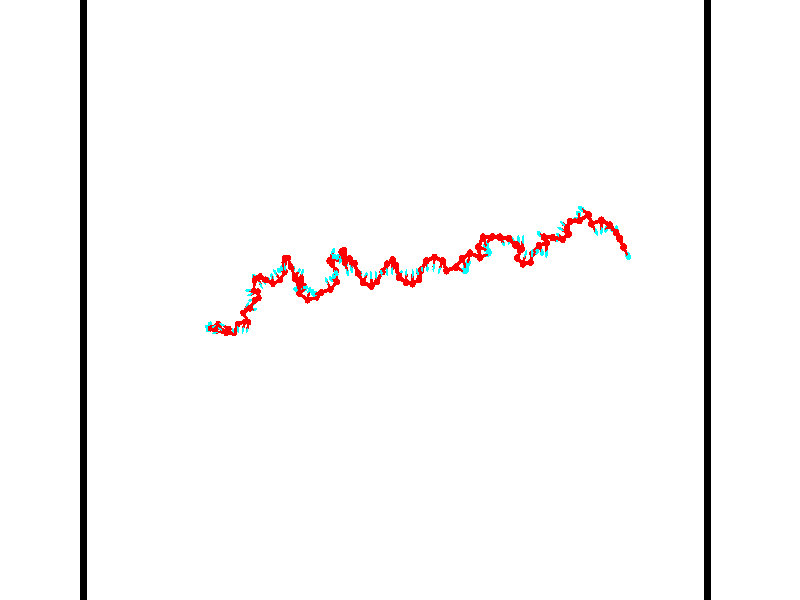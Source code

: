 // switches for output
#declare DRAW_BASES = 1; // possible values are 0, 1; only relevant for DNA ribbons
#declare DRAW_BASES_TYPE = 3; // possible values are 1, 2, 3; only relevant for DNA ribbons
#declare DRAW_FOG = 0; // set to 1 to enable fog

#include "colors.inc"

#include "transforms.inc"
background { rgb <1, 1, 1>}

#default {
   normal{
       ripples 0.25
       frequency 0.20
       turbulence 0.2
       lambda 5
   }
	finish {
		phong 0.1
		phong_size 40.
	}
}

// original window dimensions: 1024x640


// camera settings

camera {
	sky <-0, 1, 0>
	up <-0, 1, 0>
	right 1.6 * <0.99995, 0, 0.00999983>
	location <54.4867, 55, 106.329>
	look_at <55, 55, 55.0001>
	direction <0.513302, 0, -51.3289>
	angle 67.0682
}


# declare cpy_camera_pos = <54.4867, 55, 106.329>;
# if (DRAW_FOG = 1)
fog {
	fog_type 2
	up vnormalize(cpy_camera_pos)
	color rgbt<1,1,1,0.3>
	distance 1e-5
	fog_alt 3e-3
	fog_offset 88
}
# end


// LIGHTS

# declare lum = 6;
global_settings {
	ambient_light rgb lum * <0.05, 0.05, 0.05>
	max_trace_level 15
}# declare cpy_direct_light_amount = 0.25;
light_source
{	1000 * <-0.98995, -1, 1.00995>,
	rgb lum * cpy_direct_light_amount
	parallel
}

light_source
{	1000 * <0.98995, 1, -1.00995>,
	rgb lum * cpy_direct_light_amount
	parallel
}

// strand 0

// nucleotide -1

// particle -1
sphere {
	<37.570435, 52.607105, 49.135754> 0.250000
	pigment { color rgbt <1,0,0,0> }
	no_shadow
}
cylinder {
	<37.250584, 52.763657, 49.317924>,  <37.058674, 52.857586, 49.427227>, 0.100000
	pigment { color rgbt <1,0,0,0> }
	no_shadow
}
cylinder {
	<37.250584, 52.763657, 49.317924>,  <37.570435, 52.607105, 49.135754>, 0.100000
	pigment { color rgbt <1,0,0,0> }
	no_shadow
}

// particle -1
sphere {
	<37.250584, 52.763657, 49.317924> 0.100000
	pigment { color rgbt <1,0,0,0> }
	no_shadow
}
sphere {
	0, 1
	scale<0.080000,0.200000,0.300000>
	matrix <0.235439, -0.493367, 0.837351,
		0.552414, 0.776797, 0.302366,
		-0.799630, 0.391375, 0.455431,
		37.010696, 52.881069, 49.454556>
	pigment { color rgbt <0,1,1,0> }
	no_shadow
}
cylinder {
	<37.909920, 52.879169, 49.745113>,  <37.570435, 52.607105, 49.135754>, 0.130000
	pigment { color rgbt <1,0,0,0> }
	no_shadow
}

// nucleotide -1

// particle -1
sphere {
	<37.909920, 52.879169, 49.745113> 0.250000
	pigment { color rgbt <1,0,0,0> }
	no_shadow
}
cylinder {
	<37.527035, 52.769238, 49.781380>,  <37.297306, 52.703278, 49.803139>, 0.100000
	pigment { color rgbt <1,0,0,0> }
	no_shadow
}
cylinder {
	<37.527035, 52.769238, 49.781380>,  <37.909920, 52.879169, 49.745113>, 0.100000
	pigment { color rgbt <1,0,0,0> }
	no_shadow
}

// particle -1
sphere {
	<37.527035, 52.769238, 49.781380> 0.100000
	pigment { color rgbt <1,0,0,0> }
	no_shadow
}
sphere {
	0, 1
	scale<0.080000,0.200000,0.300000>
	matrix <0.222484, -0.498502, 0.837852,
		-0.185069, 0.822171, 0.538316,
		-0.957209, -0.274827, 0.090663,
		37.239872, 52.686790, 49.808578>
	pigment { color rgbt <0,1,1,0> }
	no_shadow
}
cylinder {
	<37.564053, 52.820911, 50.445484>,  <37.909920, 52.879169, 49.745113>, 0.130000
	pigment { color rgbt <1,0,0,0> }
	no_shadow
}

// nucleotide -1

// particle -1
sphere {
	<37.564053, 52.820911, 50.445484> 0.250000
	pigment { color rgbt <1,0,0,0> }
	no_shadow
}
cylinder {
	<37.628269, 53.035709, 50.776752>,  <37.666798, 53.164589, 50.975513>, 0.100000
	pigment { color rgbt <1,0,0,0> }
	no_shadow
}
cylinder {
	<37.628269, 53.035709, 50.776752>,  <37.564053, 52.820911, 50.445484>, 0.100000
	pigment { color rgbt <1,0,0,0> }
	no_shadow
}

// particle -1
sphere {
	<37.628269, 53.035709, 50.776752> 0.100000
	pigment { color rgbt <1,0,0,0> }
	no_shadow
}
sphere {
	0, 1
	scale<0.080000,0.200000,0.300000>
	matrix <0.503665, -0.766157, 0.399155,
		0.848852, 0.353039, -0.393465,
		0.160539, 0.536998, 0.828167,
		37.676430, 53.196808, 51.025204>
	pigment { color rgbt <0,1,1,0> }
	no_shadow
}
cylinder {
	<38.244335, 53.168018, 50.418991>,  <37.564053, 52.820911, 50.445484>, 0.130000
	pigment { color rgbt <1,0,0,0> }
	no_shadow
}

// nucleotide -1

// particle -1
sphere {
	<38.244335, 53.168018, 50.418991> 0.250000
	pigment { color rgbt <1,0,0,0> }
	no_shadow
}
cylinder {
	<38.129997, 53.060833, 50.787010>,  <38.061394, 52.996521, 51.007820>, 0.100000
	pigment { color rgbt <1,0,0,0> }
	no_shadow
}
cylinder {
	<38.129997, 53.060833, 50.787010>,  <38.244335, 53.168018, 50.418991>, 0.100000
	pigment { color rgbt <1,0,0,0> }
	no_shadow
}

// particle -1
sphere {
	<38.129997, 53.060833, 50.787010> 0.100000
	pigment { color rgbt <1,0,0,0> }
	no_shadow
}
sphere {
	0, 1
	scale<0.080000,0.200000,0.300000>
	matrix <0.524611, -0.847212, -0.083757,
		0.801920, 0.458727, 0.382746,
		-0.285845, -0.267959, 0.920049,
		38.044243, 52.980446, 51.063026>
	pigment { color rgbt <0,1,1,0> }
	no_shadow
}
cylinder {
	<38.725357, 52.616177, 50.679123>,  <38.244335, 53.168018, 50.418991>, 0.130000
	pigment { color rgbt <1,0,0,0> }
	no_shadow
}

// nucleotide -1

// particle -1
sphere {
	<38.725357, 52.616177, 50.679123> 0.250000
	pigment { color rgbt <1,0,0,0> }
	no_shadow
}
cylinder {
	<38.411644, 52.544800, 50.916798>,  <38.223415, 52.501976, 51.059402>, 0.100000
	pigment { color rgbt <1,0,0,0> }
	no_shadow
}
cylinder {
	<38.411644, 52.544800, 50.916798>,  <38.725357, 52.616177, 50.679123>, 0.100000
	pigment { color rgbt <1,0,0,0> }
	no_shadow
}

// particle -1
sphere {
	<38.411644, 52.544800, 50.916798> 0.100000
	pigment { color rgbt <1,0,0,0> }
	no_shadow
}
sphere {
	0, 1
	scale<0.080000,0.200000,0.300000>
	matrix <0.316226, -0.938969, 0.135416,
		0.533761, 0.294102, 0.792845,
		-0.784283, -0.178439, 0.594188,
		38.176357, 52.491268, 51.095055>
	pigment { color rgbt <0,1,1,0> }
	no_shadow
}
cylinder {
	<39.355125, 52.787243, 50.891430>,  <38.725357, 52.616177, 50.679123>, 0.130000
	pigment { color rgbt <1,0,0,0> }
	no_shadow
}

// nucleotide -1

// particle -1
sphere {
	<39.355125, 52.787243, 50.891430> 0.250000
	pigment { color rgbt <1,0,0,0> }
	no_shadow
}
cylinder {
	<39.064991, 52.983875, 51.084190>,  <38.890911, 53.101856, 51.199848>, 0.100000
	pigment { color rgbt <1,0,0,0> }
	no_shadow
}
cylinder {
	<39.064991, 52.983875, 51.084190>,  <39.355125, 52.787243, 50.891430>, 0.100000
	pigment { color rgbt <1,0,0,0> }
	no_shadow
}

// particle -1
sphere {
	<39.064991, 52.983875, 51.084190> 0.100000
	pigment { color rgbt <1,0,0,0> }
	no_shadow
}
sphere {
	0, 1
	scale<0.080000,0.200000,0.300000>
	matrix <-0.380215, -0.869661, 0.314844,
		0.573864, 0.045142, 0.817706,
		-0.725339, 0.491581, 0.481903,
		38.847389, 53.131351, 51.228760>
	pigment { color rgbt <0,1,1,0> }
	no_shadow
}
cylinder {
	<39.298424, 52.501339, 51.547829>,  <39.355125, 52.787243, 50.891430>, 0.130000
	pigment { color rgbt <1,0,0,0> }
	no_shadow
}

// nucleotide -1

// particle -1
sphere {
	<39.298424, 52.501339, 51.547829> 0.250000
	pigment { color rgbt <1,0,0,0> }
	no_shadow
}
cylinder {
	<38.962101, 52.662224, 51.402905>,  <38.760307, 52.758755, 51.315952>, 0.100000
	pigment { color rgbt <1,0,0,0> }
	no_shadow
}
cylinder {
	<38.962101, 52.662224, 51.402905>,  <39.298424, 52.501339, 51.547829>, 0.100000
	pigment { color rgbt <1,0,0,0> }
	no_shadow
}

// particle -1
sphere {
	<38.962101, 52.662224, 51.402905> 0.100000
	pigment { color rgbt <1,0,0,0> }
	no_shadow
}
sphere {
	0, 1
	scale<0.080000,0.200000,0.300000>
	matrix <-0.493952, -0.843878, 0.209481,
		-0.221485, 0.355094, 0.908214,
		-0.840807, 0.402217, -0.362306,
		38.709858, 52.782890, 51.294212>
	pigment { color rgbt <0,1,1,0> }
	no_shadow
}
cylinder {
	<39.981796, 52.488396, 51.400021>,  <39.298424, 52.501339, 51.547829>, 0.130000
	pigment { color rgbt <1,0,0,0> }
	no_shadow
}

// nucleotide -1

// particle -1
sphere {
	<39.981796, 52.488396, 51.400021> 0.250000
	pigment { color rgbt <1,0,0,0> }
	no_shadow
}
cylinder {
	<40.036835, 52.599888, 51.780205>,  <40.069859, 52.666782, 52.008316>, 0.100000
	pigment { color rgbt <1,0,0,0> }
	no_shadow
}
cylinder {
	<40.036835, 52.599888, 51.780205>,  <39.981796, 52.488396, 51.400021>, 0.100000
	pigment { color rgbt <1,0,0,0> }
	no_shadow
}

// particle -1
sphere {
	<40.036835, 52.599888, 51.780205> 0.100000
	pigment { color rgbt <1,0,0,0> }
	no_shadow
}
sphere {
	0, 1
	scale<0.080000,0.200000,0.300000>
	matrix <0.925339, 0.306097, -0.223726,
		-0.353292, 0.910283, -0.215801,
		0.137598, 0.278730, 0.950461,
		40.078114, 52.683506, 52.065342>
	pigment { color rgbt <0,1,1,0> }
	no_shadow
}
cylinder {
	<40.311592, 53.188770, 51.334591>,  <39.981796, 52.488396, 51.400021>, 0.130000
	pigment { color rgbt <1,0,0,0> }
	no_shadow
}

// nucleotide -1

// particle -1
sphere {
	<40.311592, 53.188770, 51.334591> 0.250000
	pigment { color rgbt <1,0,0,0> }
	no_shadow
}
cylinder {
	<40.397869, 52.963211, 51.653461>,  <40.449635, 52.827873, 51.844784>, 0.100000
	pigment { color rgbt <1,0,0,0> }
	no_shadow
}
cylinder {
	<40.397869, 52.963211, 51.653461>,  <40.311592, 53.188770, 51.334591>, 0.100000
	pigment { color rgbt <1,0,0,0> }
	no_shadow
}

// particle -1
sphere {
	<40.397869, 52.963211, 51.653461> 0.100000
	pigment { color rgbt <1,0,0,0> }
	no_shadow
}
sphere {
	0, 1
	scale<0.080000,0.200000,0.300000>
	matrix <0.976440, 0.129962, -0.172264,
		-0.006463, 0.815552, 0.578648,
		0.215692, -0.563901, 0.797178,
		40.462578, 52.794041, 51.892616>
	pigment { color rgbt <0,1,1,0> }
	no_shadow
}
cylinder {
	<40.953667, 53.347092, 51.547649>,  <40.311592, 53.188770, 51.334591>, 0.130000
	pigment { color rgbt <1,0,0,0> }
	no_shadow
}

// nucleotide -1

// particle -1
sphere {
	<40.953667, 53.347092, 51.547649> 0.250000
	pigment { color rgbt <1,0,0,0> }
	no_shadow
}
cylinder {
	<40.903160, 52.983307, 51.706108>,  <40.872856, 52.765034, 51.801182>, 0.100000
	pigment { color rgbt <1,0,0,0> }
	no_shadow
}
cylinder {
	<40.903160, 52.983307, 51.706108>,  <40.953667, 53.347092, 51.547649>, 0.100000
	pigment { color rgbt <1,0,0,0> }
	no_shadow
}

// particle -1
sphere {
	<40.903160, 52.983307, 51.706108> 0.100000
	pigment { color rgbt <1,0,0,0> }
	no_shadow
}
sphere {
	0, 1
	scale<0.080000,0.200000,0.300000>
	matrix <0.985956, -0.159059, -0.050908,
		0.109309, 0.384151, 0.916776,
		-0.126265, -0.909466, 0.396143,
		40.865280, 52.710468, 51.824951>
	pigment { color rgbt <0,1,1,0> }
	no_shadow
}
cylinder {
	<41.460598, 53.351337, 52.136089>,  <40.953667, 53.347092, 51.547649>, 0.130000
	pigment { color rgbt <1,0,0,0> }
	no_shadow
}

// nucleotide -1

// particle -1
sphere {
	<41.460598, 53.351337, 52.136089> 0.250000
	pigment { color rgbt <1,0,0,0> }
	no_shadow
}
cylinder {
	<41.344940, 53.014671, 51.953667>,  <41.275543, 52.812672, 51.844212>, 0.100000
	pigment { color rgbt <1,0,0,0> }
	no_shadow
}
cylinder {
	<41.344940, 53.014671, 51.953667>,  <41.460598, 53.351337, 52.136089>, 0.100000
	pigment { color rgbt <1,0,0,0> }
	no_shadow
}

// particle -1
sphere {
	<41.344940, 53.014671, 51.953667> 0.100000
	pigment { color rgbt <1,0,0,0> }
	no_shadow
}
sphere {
	0, 1
	scale<0.080000,0.200000,0.300000>
	matrix <0.933091, -0.141374, -0.330687,
		0.213854, -0.521161, 0.826231,
		-0.289149, -0.841668, -0.456058,
		41.258194, 52.762173, 51.816849>
	pigment { color rgbt <0,1,1,0> }
	no_shadow
}
cylinder {
	<41.020134, 54.043179, 52.327320>,  <41.460598, 53.351337, 52.136089>, 0.130000
	pigment { color rgbt <1,0,0,0> }
	no_shadow
}

// nucleotide -1

// particle -1
sphere {
	<41.020134, 54.043179, 52.327320> 0.250000
	pigment { color rgbt <1,0,0,0> }
	no_shadow
}
cylinder {
	<41.232204, 54.379581, 52.284218>,  <41.359447, 54.581425, 52.258358>, 0.100000
	pigment { color rgbt <1,0,0,0> }
	no_shadow
}
cylinder {
	<41.232204, 54.379581, 52.284218>,  <41.020134, 54.043179, 52.327320>, 0.100000
	pigment { color rgbt <1,0,0,0> }
	no_shadow
}

// particle -1
sphere {
	<41.232204, 54.379581, 52.284218> 0.100000
	pigment { color rgbt <1,0,0,0> }
	no_shadow
}
sphere {
	0, 1
	scale<0.080000,0.200000,0.300000>
	matrix <0.847882, -0.526217, 0.064740,
		-0.002255, -0.125688, -0.992067,
		0.530180, 0.841010, -0.107755,
		41.391258, 54.631886, 52.251892>
	pigment { color rgbt <0,1,1,0> }
	no_shadow
}
cylinder {
	<41.690369, 54.383373, 52.663071>,  <41.020134, 54.043179, 52.327320>, 0.130000
	pigment { color rgbt <1,0,0,0> }
	no_shadow
}

// nucleotide -1

// particle -1
sphere {
	<41.690369, 54.383373, 52.663071> 0.250000
	pigment { color rgbt <1,0,0,0> }
	no_shadow
}
cylinder {
	<41.835022, 54.335102, 52.293282>,  <41.921814, 54.306141, 52.071407>, 0.100000
	pigment { color rgbt <1,0,0,0> }
	no_shadow
}
cylinder {
	<41.835022, 54.335102, 52.293282>,  <41.690369, 54.383373, 52.663071>, 0.100000
	pigment { color rgbt <1,0,0,0> }
	no_shadow
}

// particle -1
sphere {
	<41.835022, 54.335102, 52.293282> 0.100000
	pigment { color rgbt <1,0,0,0> }
	no_shadow
}
sphere {
	0, 1
	scale<0.080000,0.200000,0.300000>
	matrix <-0.349731, 0.901620, -0.254499,
		0.864239, 0.415354, 0.283853,
		0.361634, -0.120676, -0.924477,
		41.943512, 54.298901, 52.015938>
	pigment { color rgbt <0,1,1,0> }
	no_shadow
}
cylinder {
	<42.094040, 54.976913, 52.439659>,  <41.690369, 54.383373, 52.663071>, 0.130000
	pigment { color rgbt <1,0,0,0> }
	no_shadow
}

// nucleotide -1

// particle -1
sphere {
	<42.094040, 54.976913, 52.439659> 0.250000
	pigment { color rgbt <1,0,0,0> }
	no_shadow
}
cylinder {
	<41.928082, 54.807369, 52.117615>,  <41.828506, 54.705643, 51.924389>, 0.100000
	pigment { color rgbt <1,0,0,0> }
	no_shadow
}
cylinder {
	<41.928082, 54.807369, 52.117615>,  <42.094040, 54.976913, 52.439659>, 0.100000
	pigment { color rgbt <1,0,0,0> }
	no_shadow
}

// particle -1
sphere {
	<41.928082, 54.807369, 52.117615> 0.100000
	pigment { color rgbt <1,0,0,0> }
	no_shadow
}
sphere {
	0, 1
	scale<0.080000,0.200000,0.300000>
	matrix <-0.444364, 0.866555, -0.227210,
		0.793978, 0.263493, -0.547878,
		-0.414898, -0.423857, -0.805112,
		41.803612, 54.680214, 51.876080>
	pigment { color rgbt <0,1,1,0> }
	no_shadow
}
cylinder {
	<42.293312, 55.145786, 51.725483>,  <42.094040, 54.976913, 52.439659>, 0.130000
	pigment { color rgbt <1,0,0,0> }
	no_shadow
}

// nucleotide -1

// particle -1
sphere {
	<42.293312, 55.145786, 51.725483> 0.250000
	pigment { color rgbt <1,0,0,0> }
	no_shadow
}
cylinder {
	<41.902969, 55.058422, 51.725121>,  <41.668762, 55.006004, 51.724903>, 0.100000
	pigment { color rgbt <1,0,0,0> }
	no_shadow
}
cylinder {
	<41.902969, 55.058422, 51.725121>,  <42.293312, 55.145786, 51.725483>, 0.100000
	pigment { color rgbt <1,0,0,0> }
	no_shadow
}

// particle -1
sphere {
	<41.902969, 55.058422, 51.725121> 0.100000
	pigment { color rgbt <1,0,0,0> }
	no_shadow
}
sphere {
	0, 1
	scale<0.080000,0.200000,0.300000>
	matrix <-0.204823, 0.916570, -0.343433,
		0.075839, -0.334956, -0.939177,
		-0.975857, -0.218410, -0.000905,
		41.610214, 54.992901, 51.724850>
	pigment { color rgbt <0,1,1,0> }
	no_shadow
}
cylinder {
	<42.132061, 55.629143, 51.404243>,  <42.293312, 55.145786, 51.725483>, 0.130000
	pigment { color rgbt <1,0,0,0> }
	no_shadow
}

// nucleotide -1

// particle -1
sphere {
	<42.132061, 55.629143, 51.404243> 0.250000
	pigment { color rgbt <1,0,0,0> }
	no_shadow
}
cylinder {
	<41.769821, 55.497601, 51.511379>,  <41.552475, 55.418674, 51.575661>, 0.100000
	pigment { color rgbt <1,0,0,0> }
	no_shadow
}
cylinder {
	<41.769821, 55.497601, 51.511379>,  <42.132061, 55.629143, 51.404243>, 0.100000
	pigment { color rgbt <1,0,0,0> }
	no_shadow
}

// particle -1
sphere {
	<41.769821, 55.497601, 51.511379> 0.100000
	pigment { color rgbt <1,0,0,0> }
	no_shadow
}
sphere {
	0, 1
	scale<0.080000,0.200000,0.300000>
	matrix <-0.379467, 0.910310, -0.165352,
		-0.189442, -0.251380, -0.949168,
		-0.905603, -0.328853, 0.267842,
		41.498138, 55.398945, 51.591732>
	pigment { color rgbt <0,1,1,0> }
	no_shadow
}
cylinder {
	<41.633327, 55.712486, 50.843105>,  <42.132061, 55.629143, 51.404243>, 0.130000
	pigment { color rgbt <1,0,0,0> }
	no_shadow
}

// nucleotide -1

// particle -1
sphere {
	<41.633327, 55.712486, 50.843105> 0.250000
	pigment { color rgbt <1,0,0,0> }
	no_shadow
}
cylinder {
	<41.418140, 55.721924, 51.180157>,  <41.289028, 55.727589, 51.382389>, 0.100000
	pigment { color rgbt <1,0,0,0> }
	no_shadow
}
cylinder {
	<41.418140, 55.721924, 51.180157>,  <41.633327, 55.712486, 50.843105>, 0.100000
	pigment { color rgbt <1,0,0,0> }
	no_shadow
}

// particle -1
sphere {
	<41.418140, 55.721924, 51.180157> 0.100000
	pigment { color rgbt <1,0,0,0> }
	no_shadow
}
sphere {
	0, 1
	scale<0.080000,0.200000,0.300000>
	matrix <-0.356326, 0.899546, -0.252684,
		-0.763950, -0.436189, -0.475521,
		-0.537971, 0.023597, 0.842633,
		41.256748, 55.729004, 51.432945>
	pigment { color rgbt <0,1,1,0> }
	no_shadow
}
cylinder {
	<41.666924, 56.458115, 50.782639>,  <41.633327, 55.712486, 50.843105>, 0.130000
	pigment { color rgbt <1,0,0,0> }
	no_shadow
}

// nucleotide -1

// particle -1
sphere {
	<41.666924, 56.458115, 50.782639> 0.250000
	pigment { color rgbt <1,0,0,0> }
	no_shadow
}
cylinder {
	<41.567482, 56.681114, 50.465805>,  <41.507816, 56.814915, 50.275703>, 0.100000
	pigment { color rgbt <1,0,0,0> }
	no_shadow
}
cylinder {
	<41.567482, 56.681114, 50.465805>,  <41.666924, 56.458115, 50.782639>, 0.100000
	pigment { color rgbt <1,0,0,0> }
	no_shadow
}

// particle -1
sphere {
	<41.567482, 56.681114, 50.465805> 0.100000
	pigment { color rgbt <1,0,0,0> }
	no_shadow
}
sphere {
	0, 1
	scale<0.080000,0.200000,0.300000>
	matrix <-0.279700, -0.824238, -0.492341,
		-0.927343, 0.099150, 0.360838,
		-0.248600, 0.557496, -0.792083,
		41.492901, 56.848362, 50.228180>
	pigment { color rgbt <0,1,1,0> }
	no_shadow
}
cylinder {
	<42.137222, 56.674278, 51.364662>,  <41.666924, 56.458115, 50.782639>, 0.130000
	pigment { color rgbt <1,0,0,0> }
	no_shadow
}

// nucleotide -1

// particle -1
sphere {
	<42.137222, 56.674278, 51.364662> 0.250000
	pigment { color rgbt <1,0,0,0> }
	no_shadow
}
cylinder {
	<42.321766, 56.349167, 51.506958>,  <42.432491, 56.154102, 51.592335>, 0.100000
	pigment { color rgbt <1,0,0,0> }
	no_shadow
}
cylinder {
	<42.321766, 56.349167, 51.506958>,  <42.137222, 56.674278, 51.364662>, 0.100000
	pigment { color rgbt <1,0,0,0> }
	no_shadow
}

// particle -1
sphere {
	<42.321766, 56.349167, 51.506958> 0.100000
	pigment { color rgbt <1,0,0,0> }
	no_shadow
}
sphere {
	0, 1
	scale<0.080000,0.200000,0.300000>
	matrix <0.870046, 0.492966, -0.002059,
		-0.173692, 0.310457, 0.934584,
		0.461357, -0.812774, 0.355736,
		42.460175, 56.105335, 51.613678>
	pigment { color rgbt <0,1,1,0> }
	no_shadow
}
cylinder {
	<42.488270, 56.766598, 52.097916>,  <42.137222, 56.674278, 51.364662>, 0.130000
	pigment { color rgbt <1,0,0,0> }
	no_shadow
}

// nucleotide -1

// particle -1
sphere {
	<42.488270, 56.766598, 52.097916> 0.250000
	pigment { color rgbt <1,0,0,0> }
	no_shadow
}
cylinder {
	<42.655735, 56.502953, 51.848022>,  <42.756214, 56.344765, 51.698086>, 0.100000
	pigment { color rgbt <1,0,0,0> }
	no_shadow
}
cylinder {
	<42.655735, 56.502953, 51.848022>,  <42.488270, 56.766598, 52.097916>, 0.100000
	pigment { color rgbt <1,0,0,0> }
	no_shadow
}

// particle -1
sphere {
	<42.655735, 56.502953, 51.848022> 0.100000
	pigment { color rgbt <1,0,0,0> }
	no_shadow
}
sphere {
	0, 1
	scale<0.080000,0.200000,0.300000>
	matrix <0.807563, 0.584880, -0.075876,
		0.415404, -0.472744, 0.777144,
		0.418666, -0.659112, -0.624732,
		42.781334, 56.305218, 51.660603>
	pigment { color rgbt <0,1,1,0> }
	no_shadow
}
cylinder {
	<43.057423, 56.501110, 52.407707>,  <42.488270, 56.766598, 52.097916>, 0.130000
	pigment { color rgbt <1,0,0,0> }
	no_shadow
}

// nucleotide -1

// particle -1
sphere {
	<43.057423, 56.501110, 52.407707> 0.250000
	pigment { color rgbt <1,0,0,0> }
	no_shadow
}
cylinder {
	<43.112316, 56.545341, 52.013969>,  <43.145252, 56.571880, 51.777725>, 0.100000
	pigment { color rgbt <1,0,0,0> }
	no_shadow
}
cylinder {
	<43.112316, 56.545341, 52.013969>,  <43.057423, 56.501110, 52.407707>, 0.100000
	pigment { color rgbt <1,0,0,0> }
	no_shadow
}

// particle -1
sphere {
	<43.112316, 56.545341, 52.013969> 0.100000
	pigment { color rgbt <1,0,0,0> }
	no_shadow
}
sphere {
	0, 1
	scale<0.080000,0.200000,0.300000>
	matrix <0.745812, 0.642446, 0.176145,
		0.651868, -0.758311, 0.005696,
		0.137232, 0.110575, -0.984348,
		43.153484, 56.578514, 51.718666>
	pigment { color rgbt <0,1,1,0> }
	no_shadow
}
cylinder {
	<43.665211, 56.212681, 52.201710>,  <43.057423, 56.501110, 52.407707>, 0.130000
	pigment { color rgbt <1,0,0,0> }
	no_shadow
}

// nucleotide -1

// particle -1
sphere {
	<43.665211, 56.212681, 52.201710> 0.250000
	pigment { color rgbt <1,0,0,0> }
	no_shadow
}
cylinder {
	<43.567818, 56.525467, 51.972191>,  <43.509380, 56.713139, 51.834480>, 0.100000
	pigment { color rgbt <1,0,0,0> }
	no_shadow
}
cylinder {
	<43.567818, 56.525467, 51.972191>,  <43.665211, 56.212681, 52.201710>, 0.100000
	pigment { color rgbt <1,0,0,0> }
	no_shadow
}

// particle -1
sphere {
	<43.567818, 56.525467, 51.972191> 0.100000
	pigment { color rgbt <1,0,0,0> }
	no_shadow
}
sphere {
	0, 1
	scale<0.080000,0.200000,0.300000>
	matrix <0.760890, 0.520872, 0.386961,
		0.601466, -0.342380, -0.721814,
		-0.243485, 0.781964, -0.573800,
		43.494774, 56.760056, 51.800053>
	pigment { color rgbt <0,1,1,0> }
	no_shadow
}
cylinder {
	<44.218826, 56.494186, 51.761551>,  <43.665211, 56.212681, 52.201710>, 0.130000
	pigment { color rgbt <1,0,0,0> }
	no_shadow
}

// nucleotide -1

// particle -1
sphere {
	<44.218826, 56.494186, 51.761551> 0.250000
	pigment { color rgbt <1,0,0,0> }
	no_shadow
}
cylinder {
	<43.982361, 56.811874, 51.817753>,  <43.840481, 57.002487, 51.851475>, 0.100000
	pigment { color rgbt <1,0,0,0> }
	no_shadow
}
cylinder {
	<43.982361, 56.811874, 51.817753>,  <44.218826, 56.494186, 51.761551>, 0.100000
	pigment { color rgbt <1,0,0,0> }
	no_shadow
}

// particle -1
sphere {
	<43.982361, 56.811874, 51.817753> 0.100000
	pigment { color rgbt <1,0,0,0> }
	no_shadow
}
sphere {
	0, 1
	scale<0.080000,0.200000,0.300000>
	matrix <0.756678, 0.485815, 0.437517,
		0.279223, 0.364964, -0.888164,
		-0.591162, 0.794220, 0.140509,
		43.805012, 57.050140, 51.859905>
	pigment { color rgbt <0,1,1,0> }
	no_shadow
}
cylinder {
	<44.626549, 57.130905, 51.601002>,  <44.218826, 56.494186, 51.761551>, 0.130000
	pigment { color rgbt <1,0,0,0> }
	no_shadow
}

// nucleotide -1

// particle -1
sphere {
	<44.626549, 57.130905, 51.601002> 0.250000
	pigment { color rgbt <1,0,0,0> }
	no_shadow
}
cylinder {
	<44.387512, 57.172356, 51.919029>,  <44.244091, 57.197227, 52.109848>, 0.100000
	pigment { color rgbt <1,0,0,0> }
	no_shadow
}
cylinder {
	<44.387512, 57.172356, 51.919029>,  <44.626549, 57.130905, 51.601002>, 0.100000
	pigment { color rgbt <1,0,0,0> }
	no_shadow
}

// particle -1
sphere {
	<44.387512, 57.172356, 51.919029> 0.100000
	pigment { color rgbt <1,0,0,0> }
	no_shadow
}
sphere {
	0, 1
	scale<0.080000,0.200000,0.300000>
	matrix <0.778979, 0.309920, 0.545106,
		-0.189922, 0.945098, -0.265930,
		-0.597596, 0.103626, 0.795073,
		44.208233, 57.203445, 52.157551>
	pigment { color rgbt <0,1,1,0> }
	no_shadow
}
cylinder {
	<44.599110, 57.801727, 51.832680>,  <44.626549, 57.130905, 51.601002>, 0.130000
	pigment { color rgbt <1,0,0,0> }
	no_shadow
}

// nucleotide -1

// particle -1
sphere {
	<44.599110, 57.801727, 51.832680> 0.250000
	pigment { color rgbt <1,0,0,0> }
	no_shadow
}
cylinder {
	<44.520741, 57.554432, 52.137154>,  <44.473721, 57.406055, 52.319836>, 0.100000
	pigment { color rgbt <1,0,0,0> }
	no_shadow
}
cylinder {
	<44.520741, 57.554432, 52.137154>,  <44.599110, 57.801727, 51.832680>, 0.100000
	pigment { color rgbt <1,0,0,0> }
	no_shadow
}

// particle -1
sphere {
	<44.520741, 57.554432, 52.137154> 0.100000
	pigment { color rgbt <1,0,0,0> }
	no_shadow
}
sphere {
	0, 1
	scale<0.080000,0.200000,0.300000>
	matrix <0.826412, 0.313758, 0.467546,
		-0.527881, 0.720652, 0.449446,
		-0.195920, -0.618236, 0.761183,
		44.461964, 57.368961, 52.365509>
	pigment { color rgbt <0,1,1,0> }
	no_shadow
}
cylinder {
	<44.731647, 58.115929, 52.464138>,  <44.599110, 57.801727, 51.832680>, 0.130000
	pigment { color rgbt <1,0,0,0> }
	no_shadow
}

// nucleotide -1

// particle -1
sphere {
	<44.731647, 58.115929, 52.464138> 0.250000
	pigment { color rgbt <1,0,0,0> }
	no_shadow
}
cylinder {
	<44.782753, 57.732010, 52.564102>,  <44.813416, 57.501656, 52.624081>, 0.100000
	pigment { color rgbt <1,0,0,0> }
	no_shadow
}
cylinder {
	<44.782753, 57.732010, 52.564102>,  <44.731647, 58.115929, 52.464138>, 0.100000
	pigment { color rgbt <1,0,0,0> }
	no_shadow
}

// particle -1
sphere {
	<44.782753, 57.732010, 52.564102> 0.100000
	pigment { color rgbt <1,0,0,0> }
	no_shadow
}
sphere {
	0, 1
	scale<0.080000,0.200000,0.300000>
	matrix <0.939572, 0.197824, 0.279410,
		-0.317617, 0.199115, 0.927078,
		0.127763, -0.959802, 0.249915,
		44.821083, 57.444069, 52.639076>
	pigment { color rgbt <0,1,1,0> }
	no_shadow
}
cylinder {
	<45.170074, 58.073196, 53.060814>,  <44.731647, 58.115929, 52.464138>, 0.130000
	pigment { color rgbt <1,0,0,0> }
	no_shadow
}

// nucleotide -1

// particle -1
sphere {
	<45.170074, 58.073196, 53.060814> 0.250000
	pigment { color rgbt <1,0,0,0> }
	no_shadow
}
cylinder {
	<45.203899, 57.725540, 52.865902>,  <45.224194, 57.516945, 52.748955>, 0.100000
	pigment { color rgbt <1,0,0,0> }
	no_shadow
}
cylinder {
	<45.203899, 57.725540, 52.865902>,  <45.170074, 58.073196, 53.060814>, 0.100000
	pigment { color rgbt <1,0,0,0> }
	no_shadow
}

// particle -1
sphere {
	<45.203899, 57.725540, 52.865902> 0.100000
	pigment { color rgbt <1,0,0,0> }
	no_shadow
}
sphere {
	0, 1
	scale<0.080000,0.200000,0.300000>
	matrix <0.993069, 0.033449, 0.112673,
		-0.081630, -0.493426, 0.865949,
		0.084561, -0.869145, -0.487275,
		45.229267, 57.464798, 52.719719>
	pigment { color rgbt <0,1,1,0> }
	no_shadow
}
cylinder {
	<45.463543, 57.430351, 53.489628>,  <45.170074, 58.073196, 53.060814>, 0.130000
	pigment { color rgbt <1,0,0,0> }
	no_shadow
}

// nucleotide -1

// particle -1
sphere {
	<45.463543, 57.430351, 53.489628> 0.250000
	pigment { color rgbt <1,0,0,0> }
	no_shadow
}
cylinder {
	<45.548546, 57.359627, 53.105217>,  <45.599548, 57.317192, 52.874569>, 0.100000
	pigment { color rgbt <1,0,0,0> }
	no_shadow
}
cylinder {
	<45.548546, 57.359627, 53.105217>,  <45.463543, 57.430351, 53.489628>, 0.100000
	pigment { color rgbt <1,0,0,0> }
	no_shadow
}

// particle -1
sphere {
	<45.548546, 57.359627, 53.105217> 0.100000
	pigment { color rgbt <1,0,0,0> }
	no_shadow
}
sphere {
	0, 1
	scale<0.080000,0.200000,0.300000>
	matrix <0.943037, -0.220527, 0.249098,
		-0.255976, -0.959222, 0.119873,
		0.212505, -0.176808, -0.961031,
		45.612297, 57.306583, 52.816906>
	pigment { color rgbt <0,1,1,0> }
	no_shadow
}
cylinder {
	<45.803028, 56.738846, 53.423298>,  <45.463543, 57.430351, 53.489628>, 0.130000
	pigment { color rgbt <1,0,0,0> }
	no_shadow
}

// nucleotide -1

// particle -1
sphere {
	<45.803028, 56.738846, 53.423298> 0.250000
	pigment { color rgbt <1,0,0,0> }
	no_shadow
}
cylinder {
	<45.961941, 56.949612, 53.122757>,  <46.057289, 57.076073, 52.942432>, 0.100000
	pigment { color rgbt <1,0,0,0> }
	no_shadow
}
cylinder {
	<45.961941, 56.949612, 53.122757>,  <45.803028, 56.738846, 53.423298>, 0.100000
	pigment { color rgbt <1,0,0,0> }
	no_shadow
}

// particle -1
sphere {
	<45.961941, 56.949612, 53.122757> 0.100000
	pigment { color rgbt <1,0,0,0> }
	no_shadow
}
sphere {
	0, 1
	scale<0.080000,0.200000,0.300000>
	matrix <0.912275, -0.315617, 0.261036,
		-0.099595, -0.789142, -0.606082,
		0.397285, 0.526916, -0.751349,
		46.081127, 57.107685, 52.897354>
	pigment { color rgbt <0,1,1,0> }
	no_shadow
}
cylinder {
	<46.160122, 56.401424, 52.860676>,  <45.803028, 56.738846, 53.423298>, 0.130000
	pigment { color rgbt <1,0,0,0> }
	no_shadow
}

// nucleotide -1

// particle -1
sphere {
	<46.160122, 56.401424, 52.860676> 0.250000
	pigment { color rgbt <1,0,0,0> }
	no_shadow
}
cylinder {
	<46.300453, 56.757748, 52.976181>,  <46.384651, 56.971542, 53.045483>, 0.100000
	pigment { color rgbt <1,0,0,0> }
	no_shadow
}
cylinder {
	<46.300453, 56.757748, 52.976181>,  <46.160122, 56.401424, 52.860676>, 0.100000
	pigment { color rgbt <1,0,0,0> }
	no_shadow
}

// particle -1
sphere {
	<46.300453, 56.757748, 52.976181> 0.100000
	pigment { color rgbt <1,0,0,0> }
	no_shadow
}
sphere {
	0, 1
	scale<0.080000,0.200000,0.300000>
	matrix <0.858518, -0.429114, 0.280730,
		0.373987, 0.149417, -0.915319,
		0.350830, 0.890806, 0.288760,
		46.405701, 57.024990, 53.062809>
	pigment { color rgbt <0,1,1,0> }
	no_shadow
}
cylinder {
	<46.617748, 56.005699, 53.400845>,  <46.160122, 56.401424, 52.860676>, 0.130000
	pigment { color rgbt <1,0,0,0> }
	no_shadow
}

// nucleotide -1

// particle -1
sphere {
	<46.617748, 56.005699, 53.400845> 0.250000
	pigment { color rgbt <1,0,0,0> }
	no_shadow
}
cylinder {
	<46.267624, 55.890862, 53.556488>,  <46.057549, 55.821960, 53.649872>, 0.100000
	pigment { color rgbt <1,0,0,0> }
	no_shadow
}
cylinder {
	<46.267624, 55.890862, 53.556488>,  <46.617748, 56.005699, 53.400845>, 0.100000
	pigment { color rgbt <1,0,0,0> }
	no_shadow
}

// particle -1
sphere {
	<46.267624, 55.890862, 53.556488> 0.100000
	pigment { color rgbt <1,0,0,0> }
	no_shadow
}
sphere {
	0, 1
	scale<0.080000,0.200000,0.300000>
	matrix <0.286314, 0.340755, 0.895494,
		-0.389679, 0.895245, -0.216069,
		-0.875314, -0.287092, 0.389107,
		46.005032, 55.804733, 53.673222>
	pigment { color rgbt <0,1,1,0> }
	no_shadow
}
cylinder {
	<46.451073, 56.531773, 53.856651>,  <46.617748, 56.005699, 53.400845>, 0.130000
	pigment { color rgbt <1,0,0,0> }
	no_shadow
}

// nucleotide -1

// particle -1
sphere {
	<46.451073, 56.531773, 53.856651> 0.250000
	pigment { color rgbt <1,0,0,0> }
	no_shadow
}
cylinder {
	<46.294456, 56.175125, 53.947609>,  <46.200485, 55.961136, 54.002182>, 0.100000
	pigment { color rgbt <1,0,0,0> }
	no_shadow
}
cylinder {
	<46.294456, 56.175125, 53.947609>,  <46.451073, 56.531773, 53.856651>, 0.100000
	pigment { color rgbt <1,0,0,0> }
	no_shadow
}

// particle -1
sphere {
	<46.294456, 56.175125, 53.947609> 0.100000
	pigment { color rgbt <1,0,0,0> }
	no_shadow
}
sphere {
	0, 1
	scale<0.080000,0.200000,0.300000>
	matrix <0.274402, 0.122736, 0.953750,
		-0.878292, 0.435832, 0.196605,
		-0.391544, -0.891620, 0.227392,
		46.176994, 55.907639, 54.015827>
	pigment { color rgbt <0,1,1,0> }
	no_shadow
}
cylinder {
	<46.003719, 56.498844, 54.536205>,  <46.451073, 56.531773, 53.856651>, 0.130000
	pigment { color rgbt <1,0,0,0> }
	no_shadow
}

// nucleotide -1

// particle -1
sphere {
	<46.003719, 56.498844, 54.536205> 0.250000
	pigment { color rgbt <1,0,0,0> }
	no_shadow
}
cylinder {
	<46.203098, 56.168316, 54.431328>,  <46.322727, 55.969997, 54.368401>, 0.100000
	pigment { color rgbt <1,0,0,0> }
	no_shadow
}
cylinder {
	<46.203098, 56.168316, 54.431328>,  <46.003719, 56.498844, 54.536205>, 0.100000
	pigment { color rgbt <1,0,0,0> }
	no_shadow
}

// particle -1
sphere {
	<46.203098, 56.168316, 54.431328> 0.100000
	pigment { color rgbt <1,0,0,0> }
	no_shadow
}
sphere {
	0, 1
	scale<0.080000,0.200000,0.300000>
	matrix <0.548103, 0.066059, 0.833798,
		-0.671664, -0.559313, 0.485836,
		0.498447, -0.826321, -0.262192,
		46.352634, 55.920422, 54.352669>
	pigment { color rgbt <0,1,1,0> }
	no_shadow
}
cylinder {
	<46.433792, 56.174580, 55.152962>,  <46.003719, 56.498844, 54.536205>, 0.130000
	pigment { color rgbt <1,0,0,0> }
	no_shadow
}

// nucleotide -1

// particle -1
sphere {
	<46.433792, 56.174580, 55.152962> 0.250000
	pigment { color rgbt <1,0,0,0> }
	no_shadow
}
cylinder {
	<46.574932, 55.959183, 54.846886>,  <46.659615, 55.829945, 54.663239>, 0.100000
	pigment { color rgbt <1,0,0,0> }
	no_shadow
}
cylinder {
	<46.574932, 55.959183, 54.846886>,  <46.433792, 56.174580, 55.152962>, 0.100000
	pigment { color rgbt <1,0,0,0> }
	no_shadow
}

// particle -1
sphere {
	<46.574932, 55.959183, 54.846886> 0.100000
	pigment { color rgbt <1,0,0,0> }
	no_shadow
}
sphere {
	0, 1
	scale<0.080000,0.200000,0.300000>
	matrix <0.809068, -0.235198, 0.538601,
		-0.470006, -0.809138, 0.352689,
		0.352850, -0.538495, -0.765193,
		46.680786, 55.797634, 54.617329>
	pigment { color rgbt <0,1,1,0> }
	no_shadow
}
cylinder {
	<46.493279, 55.459675, 55.316349>,  <46.433792, 56.174580, 55.152962>, 0.130000
	pigment { color rgbt <1,0,0,0> }
	no_shadow
}

// nucleotide -1

// particle -1
sphere {
	<46.493279, 55.459675, 55.316349> 0.250000
	pigment { color rgbt <1,0,0,0> }
	no_shadow
}
cylinder {
	<46.757370, 55.660576, 55.092979>,  <46.915825, 55.781116, 54.958958>, 0.100000
	pigment { color rgbt <1,0,0,0> }
	no_shadow
}
cylinder {
	<46.757370, 55.660576, 55.092979>,  <46.493279, 55.459675, 55.316349>, 0.100000
	pigment { color rgbt <1,0,0,0> }
	no_shadow
}

// particle -1
sphere {
	<46.757370, 55.660576, 55.092979> 0.100000
	pigment { color rgbt <1,0,0,0> }
	no_shadow
}
sphere {
	0, 1
	scale<0.080000,0.200000,0.300000>
	matrix <0.728545, -0.247578, 0.638692,
		0.182535, -0.828519, -0.529375,
		0.660230, 0.502257, -0.558422,
		46.955441, 55.811253, 54.925453>
	pigment { color rgbt <0,1,1,0> }
	no_shadow
}
cylinder {
	<47.150806, 54.992161, 55.008556>,  <46.493279, 55.459675, 55.316349>, 0.130000
	pigment { color rgbt <1,0,0,0> }
	no_shadow
}

// nucleotide -1

// particle -1
sphere {
	<47.150806, 54.992161, 55.008556> 0.250000
	pigment { color rgbt <1,0,0,0> }
	no_shadow
}
cylinder {
	<47.247440, 55.378796, 55.042854>,  <47.305420, 55.610775, 55.063435>, 0.100000
	pigment { color rgbt <1,0,0,0> }
	no_shadow
}
cylinder {
	<47.247440, 55.378796, 55.042854>,  <47.150806, 54.992161, 55.008556>, 0.100000
	pigment { color rgbt <1,0,0,0> }
	no_shadow
}

// particle -1
sphere {
	<47.247440, 55.378796, 55.042854> 0.100000
	pigment { color rgbt <1,0,0,0> }
	no_shadow
}
sphere {
	0, 1
	scale<0.080000,0.200000,0.300000>
	matrix <0.727718, -0.238915, 0.642921,
		0.641924, -0.092918, -0.761118,
		0.241581, 0.966585, 0.085747,
		47.319916, 55.668770, 55.068577>
	pigment { color rgbt <0,1,1,0> }
	no_shadow
}
cylinder {
	<47.895298, 55.204269, 54.722939>,  <47.150806, 54.992161, 55.008556>, 0.130000
	pigment { color rgbt <1,0,0,0> }
	no_shadow
}

// nucleotide -1

// particle -1
sphere {
	<47.895298, 55.204269, 54.722939> 0.250000
	pigment { color rgbt <1,0,0,0> }
	no_shadow
}
cylinder {
	<47.738991, 55.402473, 55.033234>,  <47.645206, 55.521397, 55.219410>, 0.100000
	pigment { color rgbt <1,0,0,0> }
	no_shadow
}
cylinder {
	<47.738991, 55.402473, 55.033234>,  <47.895298, 55.204269, 54.722939>, 0.100000
	pigment { color rgbt <1,0,0,0> }
	no_shadow
}

// particle -1
sphere {
	<47.738991, 55.402473, 55.033234> 0.100000
	pigment { color rgbt <1,0,0,0> }
	no_shadow
}
sphere {
	0, 1
	scale<0.080000,0.200000,0.300000>
	matrix <0.805130, -0.224494, 0.548969,
		0.446167, 0.839093, -0.311222,
		-0.390768, 0.495506, 0.775741,
		47.621761, 55.551125, 55.265957>
	pigment { color rgbt <0,1,1,0> }
	no_shadow
}
cylinder {
	<48.359051, 55.545769, 55.200504>,  <47.895298, 55.204269, 54.722939>, 0.130000
	pigment { color rgbt <1,0,0,0> }
	no_shadow
}

// nucleotide -1

// particle -1
sphere {
	<48.359051, 55.545769, 55.200504> 0.250000
	pigment { color rgbt <1,0,0,0> }
	no_shadow
}
cylinder {
	<48.040848, 55.482803, 55.434563>,  <47.849926, 55.445023, 55.574997>, 0.100000
	pigment { color rgbt <1,0,0,0> }
	no_shadow
}
cylinder {
	<48.040848, 55.482803, 55.434563>,  <48.359051, 55.545769, 55.200504>, 0.100000
	pigment { color rgbt <1,0,0,0> }
	no_shadow
}

// particle -1
sphere {
	<48.040848, 55.482803, 55.434563> 0.100000
	pigment { color rgbt <1,0,0,0> }
	no_shadow
}
sphere {
	0, 1
	scale<0.080000,0.200000,0.300000>
	matrix <0.592826, -0.002318, 0.805327,
		-0.125412, 0.987530, 0.095162,
		-0.795506, -0.157412, 0.585142,
		47.802197, 55.435581, 55.610104>
	pigment { color rgbt <0,1,1,0> }
	no_shadow
}
cylinder {
	<49.116898, 55.756245, 55.071896>,  <48.359051, 55.545769, 55.200504>, 0.130000
	pigment { color rgbt <1,0,0,0> }
	no_shadow
}

// nucleotide -1

// particle -1
sphere {
	<49.116898, 55.756245, 55.071896> 0.250000
	pigment { color rgbt <1,0,0,0> }
	no_shadow
}
cylinder {
	<48.932354, 56.100624, 55.157608>,  <48.821629, 56.307251, 55.209038>, 0.100000
	pigment { color rgbt <1,0,0,0> }
	no_shadow
}
cylinder {
	<48.932354, 56.100624, 55.157608>,  <49.116898, 55.756245, 55.071896>, 0.100000
	pigment { color rgbt <1,0,0,0> }
	no_shadow
}

// particle -1
sphere {
	<48.932354, 56.100624, 55.157608> 0.100000
	pigment { color rgbt <1,0,0,0> }
	no_shadow
}
sphere {
	0, 1
	scale<0.080000,0.200000,0.300000>
	matrix <0.855569, 0.367805, 0.364310,
		0.234837, 0.351412, -0.906290,
		-0.461361, 0.860947, 0.214283,
		48.793945, 56.358910, 55.221893>
	pigment { color rgbt <0,1,1,0> }
	no_shadow
}
cylinder {
	<49.623840, 56.288265, 54.812519>,  <49.116898, 55.756245, 55.071896>, 0.130000
	pigment { color rgbt <1,0,0,0> }
	no_shadow
}

// nucleotide -1

// particle -1
sphere {
	<49.623840, 56.288265, 54.812519> 0.250000
	pigment { color rgbt <1,0,0,0> }
	no_shadow
}
cylinder {
	<49.377586, 56.392429, 55.110023>,  <49.229832, 56.454929, 55.288525>, 0.100000
	pigment { color rgbt <1,0,0,0> }
	no_shadow
}
cylinder {
	<49.377586, 56.392429, 55.110023>,  <49.623840, 56.288265, 54.812519>, 0.100000
	pigment { color rgbt <1,0,0,0> }
	no_shadow
}

// particle -1
sphere {
	<49.377586, 56.392429, 55.110023> 0.100000
	pigment { color rgbt <1,0,0,0> }
	no_shadow
}
sphere {
	0, 1
	scale<0.080000,0.200000,0.300000>
	matrix <0.780078, 0.335131, 0.528361,
		-0.111667, 0.905469, -0.409459,
		-0.615637, 0.260409, 0.743759,
		49.192894, 56.470551, 55.333153>
	pigment { color rgbt <0,1,1,0> }
	no_shadow
}
cylinder {
	<49.567734, 57.077679, 55.029015>,  <49.623840, 56.288265, 54.812519>, 0.130000
	pigment { color rgbt <1,0,0,0> }
	no_shadow
}

// nucleotide -1

// particle -1
sphere {
	<49.567734, 57.077679, 55.029015> 0.250000
	pigment { color rgbt <1,0,0,0> }
	no_shadow
}
cylinder {
	<49.489353, 56.834904, 55.337097>,  <49.442326, 56.689240, 55.521946>, 0.100000
	pigment { color rgbt <1,0,0,0> }
	no_shadow
}
cylinder {
	<49.489353, 56.834904, 55.337097>,  <49.567734, 57.077679, 55.029015>, 0.100000
	pigment { color rgbt <1,0,0,0> }
	no_shadow
}

// particle -1
sphere {
	<49.489353, 56.834904, 55.337097> 0.100000
	pigment { color rgbt <1,0,0,0> }
	no_shadow
}
sphere {
	0, 1
	scale<0.080000,0.200000,0.300000>
	matrix <0.678183, 0.483435, 0.553497,
		-0.708287, 0.630803, 0.316887,
		-0.195954, -0.606942, 0.770211,
		49.430569, 56.652821, 55.568161>
	pigment { color rgbt <0,1,1,0> }
	no_shadow
}
cylinder {
	<49.295113, 57.494835, 55.638149>,  <49.567734, 57.077679, 55.029015>, 0.130000
	pigment { color rgbt <1,0,0,0> }
	no_shadow
}

// nucleotide -1

// particle -1
sphere {
	<49.295113, 57.494835, 55.638149> 0.250000
	pigment { color rgbt <1,0,0,0> }
	no_shadow
}
cylinder {
	<49.494862, 57.160431, 55.729103>,  <49.614712, 56.959789, 55.783676>, 0.100000
	pigment { color rgbt <1,0,0,0> }
	no_shadow
}
cylinder {
	<49.494862, 57.160431, 55.729103>,  <49.295113, 57.494835, 55.638149>, 0.100000
	pigment { color rgbt <1,0,0,0> }
	no_shadow
}

// particle -1
sphere {
	<49.494862, 57.160431, 55.729103> 0.100000
	pigment { color rgbt <1,0,0,0> }
	no_shadow
}
sphere {
	0, 1
	scale<0.080000,0.200000,0.300000>
	matrix <0.583400, 0.518513, 0.625131,
		-0.640521, -0.179519, 0.746663,
		0.499377, -0.836013, 0.227387,
		49.644676, 56.909626, 55.797318>
	pigment { color rgbt <0,1,1,0> }
	no_shadow
}
cylinder {
	<49.001953, 57.760422, 55.108364>,  <49.295113, 57.494835, 55.638149>, 0.130000
	pigment { color rgbt <1,0,0,0> }
	no_shadow
}

// nucleotide -1

// particle -1
sphere {
	<49.001953, 57.760422, 55.108364> 0.250000
	pigment { color rgbt <1,0,0,0> }
	no_shadow
}
cylinder {
	<49.178150, 58.113964, 55.171318>,  <49.283867, 58.326088, 55.209091>, 0.100000
	pigment { color rgbt <1,0,0,0> }
	no_shadow
}
cylinder {
	<49.178150, 58.113964, 55.171318>,  <49.001953, 57.760422, 55.108364>, 0.100000
	pigment { color rgbt <1,0,0,0> }
	no_shadow
}

// particle -1
sphere {
	<49.178150, 58.113964, 55.171318> 0.100000
	pigment { color rgbt <1,0,0,0> }
	no_shadow
}
sphere {
	0, 1
	scale<0.080000,0.200000,0.300000>
	matrix <0.691355, -0.445802, 0.568584,
		0.572710, -0.141644, -0.807428,
		0.440489, 0.883854, 0.157389,
		49.310299, 58.379120, 55.218536>
	pigment { color rgbt <0,1,1,0> }
	no_shadow
}
cylinder {
	<49.758820, 57.908192, 54.983105>,  <49.001953, 57.760422, 55.108364>, 0.130000
	pigment { color rgbt <1,0,0,0> }
	no_shadow
}

// nucleotide -1

// particle -1
sphere {
	<49.758820, 57.908192, 54.983105> 0.250000
	pigment { color rgbt <1,0,0,0> }
	no_shadow
}
cylinder {
	<49.582539, 57.992584, 55.332108>,  <49.476768, 58.043221, 55.541508>, 0.100000
	pigment { color rgbt <1,0,0,0> }
	no_shadow
}
cylinder {
	<49.582539, 57.992584, 55.332108>,  <49.758820, 57.908192, 54.983105>, 0.100000
	pigment { color rgbt <1,0,0,0> }
	no_shadow
}

// particle -1
sphere {
	<49.582539, 57.992584, 55.332108> 0.100000
	pigment { color rgbt <1,0,0,0> }
	no_shadow
}
sphere {
	0, 1
	scale<0.080000,0.200000,0.300000>
	matrix <0.754547, -0.439449, 0.487384,
		0.486253, 0.873138, 0.034468,
		-0.440701, 0.210984, 0.872507,
		49.450329, 58.055878, 55.593861>
	pigment { color rgbt <0,1,1,0> }
	no_shadow
}
cylinder {
	<50.271210, 58.247089, 55.404663>,  <49.758820, 57.908192, 54.983105>, 0.130000
	pigment { color rgbt <1,0,0,0> }
	no_shadow
}

// nucleotide -1

// particle -1
sphere {
	<50.271210, 58.247089, 55.404663> 0.250000
	pigment { color rgbt <1,0,0,0> }
	no_shadow
}
cylinder {
	<50.003834, 58.109409, 55.668396>,  <49.843410, 58.026802, 55.826633>, 0.100000
	pigment { color rgbt <1,0,0,0> }
	no_shadow
}
cylinder {
	<50.003834, 58.109409, 55.668396>,  <50.271210, 58.247089, 55.404663>, 0.100000
	pigment { color rgbt <1,0,0,0> }
	no_shadow
}

// particle -1
sphere {
	<50.003834, 58.109409, 55.668396> 0.100000
	pigment { color rgbt <1,0,0,0> }
	no_shadow
}
sphere {
	0, 1
	scale<0.080000,0.200000,0.300000>
	matrix <0.743750, -0.315432, 0.589355,
		0.005117, 0.884324, 0.466846,
		-0.668438, -0.344201, 0.659330,
		49.803303, 58.006149, 55.866196>
	pigment { color rgbt <0,1,1,0> }
	no_shadow
}
cylinder {
	<50.349522, 58.430157, 56.185715>,  <50.271210, 58.247089, 55.404663>, 0.130000
	pigment { color rgbt <1,0,0,0> }
	no_shadow
}

// nucleotide -1

// particle -1
sphere {
	<50.349522, 58.430157, 56.185715> 0.250000
	pigment { color rgbt <1,0,0,0> }
	no_shadow
}
cylinder {
	<50.188568, 58.064537, 56.165314>,  <50.091995, 57.845165, 56.153072>, 0.100000
	pigment { color rgbt <1,0,0,0> }
	no_shadow
}
cylinder {
	<50.188568, 58.064537, 56.165314>,  <50.349522, 58.430157, 56.185715>, 0.100000
	pigment { color rgbt <1,0,0,0> }
	no_shadow
}

// particle -1
sphere {
	<50.188568, 58.064537, 56.165314> 0.100000
	pigment { color rgbt <1,0,0,0> }
	no_shadow
}
sphere {
	0, 1
	scale<0.080000,0.200000,0.300000>
	matrix <0.746782, -0.359959, 0.559237,
		-0.529529, 0.186940, 0.827437,
		-0.402387, -0.914048, -0.051005,
		50.067852, 57.790321, 56.150013>
	pigment { color rgbt <0,1,1,0> }
	no_shadow
}
cylinder {
	<50.175797, 58.282246, 56.775208>,  <50.349522, 58.430157, 56.185715>, 0.130000
	pigment { color rgbt <1,0,0,0> }
	no_shadow
}

// nucleotide -1

// particle -1
sphere {
	<50.175797, 58.282246, 56.775208> 0.250000
	pigment { color rgbt <1,0,0,0> }
	no_shadow
}
cylinder {
	<50.257214, 57.951305, 56.565804>,  <50.306065, 57.752743, 56.440163>, 0.100000
	pigment { color rgbt <1,0,0,0> }
	no_shadow
}
cylinder {
	<50.257214, 57.951305, 56.565804>,  <50.175797, 58.282246, 56.775208>, 0.100000
	pigment { color rgbt <1,0,0,0> }
	no_shadow
}

// particle -1
sphere {
	<50.257214, 57.951305, 56.565804> 0.100000
	pigment { color rgbt <1,0,0,0> }
	no_shadow
}
sphere {
	0, 1
	scale<0.080000,0.200000,0.300000>
	matrix <0.656133, -0.281596, 0.700138,
		-0.726677, -0.486001, 0.485534,
		0.203544, -0.827349, -0.523511,
		50.318275, 57.703102, 56.408749>
	pigment { color rgbt <0,1,1,0> }
	no_shadow
}
cylinder {
	<50.451900, 57.918827, 57.304306>,  <50.175797, 58.282246, 56.775208>, 0.130000
	pigment { color rgbt <1,0,0,0> }
	no_shadow
}

// nucleotide -1

// particle -1
sphere {
	<50.451900, 57.918827, 57.304306> 0.250000
	pigment { color rgbt <1,0,0,0> }
	no_shadow
}
cylinder {
	<50.501217, 57.654102, 57.008522>,  <50.530807, 57.495266, 56.831051>, 0.100000
	pigment { color rgbt <1,0,0,0> }
	no_shadow
}
cylinder {
	<50.501217, 57.654102, 57.008522>,  <50.451900, 57.918827, 57.304306>, 0.100000
	pigment { color rgbt <1,0,0,0> }
	no_shadow
}

// particle -1
sphere {
	<50.501217, 57.654102, 57.008522> 0.100000
	pigment { color rgbt <1,0,0,0> }
	no_shadow
}
sphere {
	0, 1
	scale<0.080000,0.200000,0.300000>
	matrix <0.450800, -0.626474, 0.635854,
		-0.884069, -0.411746, 0.221105,
		0.123293, -0.661813, -0.739461,
		50.538204, 57.455559, 56.786682>
	pigment { color rgbt <0,1,1,0> }
	no_shadow
}
cylinder {
	<50.540321, 57.531872, 57.932648>,  <50.451900, 57.918827, 57.304306>, 0.130000
	pigment { color rgbt <1,0,0,0> }
	no_shadow
}

// nucleotide -1

// particle -1
sphere {
	<50.540321, 57.531872, 57.932648> 0.250000
	pigment { color rgbt <1,0,0,0> }
	no_shadow
}
cylinder {
	<50.669464, 57.153484, 57.920547>,  <50.746948, 56.926453, 57.913288>, 0.100000
	pigment { color rgbt <1,0,0,0> }
	no_shadow
}
cylinder {
	<50.669464, 57.153484, 57.920547>,  <50.540321, 57.531872, 57.932648>, 0.100000
	pigment { color rgbt <1,0,0,0> }
	no_shadow
}

// particle -1
sphere {
	<50.669464, 57.153484, 57.920547> 0.100000
	pigment { color rgbt <1,0,0,0> }
	no_shadow
}
sphere {
	0, 1
	scale<0.080000,0.200000,0.300000>
	matrix <0.863784, 0.281446, 0.417931,
		-0.386835, -0.161060, 0.907975,
		0.322857, -0.945964, -0.030248,
		50.766323, 56.869694, 57.911472>
	pigment { color rgbt <0,1,1,0> }
	no_shadow
}
cylinder {
	<50.976028, 57.732800, 58.478172>,  <50.540321, 57.531872, 57.932648>, 0.130000
	pigment { color rgbt <1,0,0,0> }
	no_shadow
}

// nucleotide -1

// particle -1
sphere {
	<50.976028, 57.732800, 58.478172> 0.250000
	pigment { color rgbt <1,0,0,0> }
	no_shadow
}
cylinder {
	<51.054867, 57.351120, 58.388145>,  <51.102169, 57.122112, 58.334129>, 0.100000
	pigment { color rgbt <1,0,0,0> }
	no_shadow
}
cylinder {
	<51.054867, 57.351120, 58.388145>,  <50.976028, 57.732800, 58.478172>, 0.100000
	pigment { color rgbt <1,0,0,0> }
	no_shadow
}

// particle -1
sphere {
	<51.054867, 57.351120, 58.388145> 0.100000
	pigment { color rgbt <1,0,0,0> }
	no_shadow
}
sphere {
	0, 1
	scale<0.080000,0.200000,0.300000>
	matrix <0.900915, 0.085736, 0.425443,
		-0.386662, -0.286618, 0.876552,
		0.197092, -0.954201, -0.225068,
		51.113995, 57.064861, 58.320625>
	pigment { color rgbt <0,1,1,0> }
	no_shadow
}
cylinder {
	<51.399658, 57.381840, 58.979294>,  <50.976028, 57.732800, 58.478172>, 0.130000
	pigment { color rgbt <1,0,0,0> }
	no_shadow
}

// nucleotide -1

// particle -1
sphere {
	<51.399658, 57.381840, 58.979294> 0.250000
	pigment { color rgbt <1,0,0,0> }
	no_shadow
}
cylinder {
	<51.468422, 57.136673, 58.670807>,  <51.509678, 56.989571, 58.485714>, 0.100000
	pigment { color rgbt <1,0,0,0> }
	no_shadow
}
cylinder {
	<51.468422, 57.136673, 58.670807>,  <51.399658, 57.381840, 58.979294>, 0.100000
	pigment { color rgbt <1,0,0,0> }
	no_shadow
}

// particle -1
sphere {
	<51.468422, 57.136673, 58.670807> 0.100000
	pigment { color rgbt <1,0,0,0> }
	no_shadow
}
sphere {
	0, 1
	scale<0.080000,0.200000,0.300000>
	matrix <0.937883, -0.137669, 0.318468,
		-0.301368, -0.778059, 0.551182,
		0.171906, -0.612920, -0.771218,
		51.519993, 56.952797, 58.439442>
	pigment { color rgbt <0,1,1,0> }
	no_shadow
}
cylinder {
	<51.666817, 56.762596, 59.293453>,  <51.399658, 57.381840, 58.979294>, 0.130000
	pigment { color rgbt <1,0,0,0> }
	no_shadow
}

// nucleotide -1

// particle -1
sphere {
	<51.666817, 56.762596, 59.293453> 0.250000
	pigment { color rgbt <1,0,0,0> }
	no_shadow
}
cylinder {
	<51.780491, 56.751060, 58.910118>,  <51.848694, 56.744141, 58.680119>, 0.100000
	pigment { color rgbt <1,0,0,0> }
	no_shadow
}
cylinder {
	<51.780491, 56.751060, 58.910118>,  <51.666817, 56.762596, 59.293453>, 0.100000
	pigment { color rgbt <1,0,0,0> }
	no_shadow
}

// particle -1
sphere {
	<51.780491, 56.751060, 58.910118> 0.100000
	pigment { color rgbt <1,0,0,0> }
	no_shadow
}
sphere {
	0, 1
	scale<0.080000,0.200000,0.300000>
	matrix <0.927884, -0.243389, 0.282477,
		-0.241394, -0.969500, -0.042412,
		0.284185, -0.028835, -0.958336,
		51.865746, 56.742409, 58.622616>
	pigment { color rgbt <0,1,1,0> }
	no_shadow
}
cylinder {
	<52.080639, 56.145069, 59.145935>,  <51.666817, 56.762596, 59.293453>, 0.130000
	pigment { color rgbt <1,0,0,0> }
	no_shadow
}

// nucleotide -1

// particle -1
sphere {
	<52.080639, 56.145069, 59.145935> 0.250000
	pigment { color rgbt <1,0,0,0> }
	no_shadow
}
cylinder {
	<52.196869, 56.414467, 58.874062>,  <52.266605, 56.576103, 58.710938>, 0.100000
	pigment { color rgbt <1,0,0,0> }
	no_shadow
}
cylinder {
	<52.196869, 56.414467, 58.874062>,  <52.080639, 56.145069, 59.145935>, 0.100000
	pigment { color rgbt <1,0,0,0> }
	no_shadow
}

// particle -1
sphere {
	<52.196869, 56.414467, 58.874062> 0.100000
	pigment { color rgbt <1,0,0,0> }
	no_shadow
}
sphere {
	0, 1
	scale<0.080000,0.200000,0.300000>
	matrix <0.934389, -0.046711, 0.353178,
		0.206114, -0.737716, -0.642878,
		0.290575, 0.673493, -0.679687,
		52.284042, 56.616516, 58.670155>
	pigment { color rgbt <0,1,1,0> }
	no_shadow
}
cylinder {
	<52.717236, 55.897671, 58.826061>,  <52.080639, 56.145069, 59.145935>, 0.130000
	pigment { color rgbt <1,0,0,0> }
	no_shadow
}

// nucleotide -1

// particle -1
sphere {
	<52.717236, 55.897671, 58.826061> 0.250000
	pigment { color rgbt <1,0,0,0> }
	no_shadow
}
cylinder {
	<52.699600, 56.297031, 58.811966>,  <52.689018, 56.536648, 58.803509>, 0.100000
	pigment { color rgbt <1,0,0,0> }
	no_shadow
}
cylinder {
	<52.699600, 56.297031, 58.811966>,  <52.717236, 55.897671, 58.826061>, 0.100000
	pigment { color rgbt <1,0,0,0> }
	no_shadow
}

// particle -1
sphere {
	<52.699600, 56.297031, 58.811966> 0.100000
	pigment { color rgbt <1,0,0,0> }
	no_shadow
}
sphere {
	0, 1
	scale<0.080000,0.200000,0.300000>
	matrix <0.984899, 0.049344, 0.165950,
		0.167424, -0.027388, -0.985504,
		-0.044084, 0.998406, -0.035236,
		52.686375, 56.596554, 58.801395>
	pigment { color rgbt <0,1,1,0> }
	no_shadow
}
cylinder {
	<53.149609, 56.219929, 58.310337>,  <52.717236, 55.897671, 58.826061>, 0.130000
	pigment { color rgbt <1,0,0,0> }
	no_shadow
}

// nucleotide -1

// particle -1
sphere {
	<53.149609, 56.219929, 58.310337> 0.250000
	pigment { color rgbt <1,0,0,0> }
	no_shadow
}
cylinder {
	<53.102264, 56.460251, 58.626572>,  <53.073856, 56.604443, 58.816311>, 0.100000
	pigment { color rgbt <1,0,0,0> }
	no_shadow
}
cylinder {
	<53.102264, 56.460251, 58.626572>,  <53.149609, 56.219929, 58.310337>, 0.100000
	pigment { color rgbt <1,0,0,0> }
	no_shadow
}

// particle -1
sphere {
	<53.102264, 56.460251, 58.626572> 0.100000
	pigment { color rgbt <1,0,0,0> }
	no_shadow
}
sphere {
	0, 1
	scale<0.080000,0.200000,0.300000>
	matrix <0.991301, 0.025339, 0.129153,
		0.057563, 0.798996, -0.598575,
		-0.118360, 0.600802, 0.790587,
		53.066757, 56.640491, 58.863747>
	pigment { color rgbt <0,1,1,0> }
	no_shadow
}
cylinder {
	<53.572224, 56.877914, 58.240284>,  <53.149609, 56.219929, 58.310337>, 0.130000
	pigment { color rgbt <1,0,0,0> }
	no_shadow
}

// nucleotide -1

// particle -1
sphere {
	<53.572224, 56.877914, 58.240284> 0.250000
	pigment { color rgbt <1,0,0,0> }
	no_shadow
}
cylinder {
	<53.531887, 56.828293, 58.635139>,  <53.507687, 56.798519, 58.872051>, 0.100000
	pigment { color rgbt <1,0,0,0> }
	no_shadow
}
cylinder {
	<53.531887, 56.828293, 58.635139>,  <53.572224, 56.877914, 58.240284>, 0.100000
	pigment { color rgbt <1,0,0,0> }
	no_shadow
}

// particle -1
sphere {
	<53.531887, 56.828293, 58.635139> 0.100000
	pigment { color rgbt <1,0,0,0> }
	no_shadow
}
sphere {
	0, 1
	scale<0.080000,0.200000,0.300000>
	matrix <0.986563, 0.115728, 0.115326,
		-0.128547, 0.985503, 0.110720,
		-0.100841, -0.124057, 0.987138,
		53.501637, 56.791077, 58.931282>
	pigment { color rgbt <0,1,1,0> }
	no_shadow
}
cylinder {
	<53.928345, 57.359837, 58.655231>,  <53.572224, 56.877914, 58.240284>, 0.130000
	pigment { color rgbt <1,0,0,0> }
	no_shadow
}

// nucleotide -1

// particle -1
sphere {
	<53.928345, 57.359837, 58.655231> 0.250000
	pigment { color rgbt <1,0,0,0> }
	no_shadow
}
cylinder {
	<53.935581, 57.047966, 58.905602>,  <53.939922, 56.860844, 59.055824>, 0.100000
	pigment { color rgbt <1,0,0,0> }
	no_shadow
}
cylinder {
	<53.935581, 57.047966, 58.905602>,  <53.928345, 57.359837, 58.655231>, 0.100000
	pigment { color rgbt <1,0,0,0> }
	no_shadow
}

// particle -1
sphere {
	<53.935581, 57.047966, 58.905602> 0.100000
	pigment { color rgbt <1,0,0,0> }
	no_shadow
}
sphere {
	0, 1
	scale<0.080000,0.200000,0.300000>
	matrix <0.997147, 0.059952, 0.045863,
		-0.073284, 0.623310, 0.778533,
		0.018088, -0.779673, 0.625925,
		53.941010, 56.814064, 59.093380>
	pigment { color rgbt <0,1,1,0> }
	no_shadow
}
cylinder {
	<54.384460, 57.608738, 59.190876>,  <53.928345, 57.359837, 58.655231>, 0.130000
	pigment { color rgbt <1,0,0,0> }
	no_shadow
}

// nucleotide -1

// particle -1
sphere {
	<54.384460, 57.608738, 59.190876> 0.250000
	pigment { color rgbt <1,0,0,0> }
	no_shadow
}
cylinder {
	<54.365822, 57.210220, 59.161972>,  <54.354637, 56.971107, 59.144630>, 0.100000
	pigment { color rgbt <1,0,0,0> }
	no_shadow
}
cylinder {
	<54.365822, 57.210220, 59.161972>,  <54.384460, 57.608738, 59.190876>, 0.100000
	pigment { color rgbt <1,0,0,0> }
	no_shadow
}

// particle -1
sphere {
	<54.365822, 57.210220, 59.161972> 0.100000
	pigment { color rgbt <1,0,0,0> }
	no_shadow
}
sphere {
	0, 1
	scale<0.080000,0.200000,0.300000>
	matrix <0.992510, -0.054353, 0.109407,
		-0.112929, -0.066616, 0.991367,
		-0.046595, -0.996297, -0.072255,
		54.351845, 56.911331, 59.140297>
	pigment { color rgbt <0,1,1,0> }
	no_shadow
}
cylinder {
	<54.660835, 57.190273, 59.745453>,  <54.384460, 57.608738, 59.190876>, 0.130000
	pigment { color rgbt <1,0,0,0> }
	no_shadow
}

// nucleotide -1

// particle -1
sphere {
	<54.660835, 57.190273, 59.745453> 0.250000
	pigment { color rgbt <1,0,0,0> }
	no_shadow
}
cylinder {
	<54.687523, 56.951969, 59.425301>,  <54.703537, 56.808987, 59.233208>, 0.100000
	pigment { color rgbt <1,0,0,0> }
	no_shadow
}
cylinder {
	<54.687523, 56.951969, 59.425301>,  <54.660835, 57.190273, 59.745453>, 0.100000
	pigment { color rgbt <1,0,0,0> }
	no_shadow
}

// particle -1
sphere {
	<54.687523, 56.951969, 59.425301> 0.100000
	pigment { color rgbt <1,0,0,0> }
	no_shadow
}
sphere {
	0, 1
	scale<0.080000,0.200000,0.300000>
	matrix <0.982877, -0.098842, 0.155508,
		-0.171757, -0.797054, 0.578968,
		0.066722, -0.595764, -0.800384,
		54.707539, 56.773239, 59.185184>
	pigment { color rgbt <0,1,1,0> }
	no_shadow
}
cylinder {
	<54.875160, 56.463013, 59.925247>,  <54.660835, 57.190273, 59.745453>, 0.130000
	pigment { color rgbt <1,0,0,0> }
	no_shadow
}

// nucleotide -1

// particle -1
sphere {
	<54.875160, 56.463013, 59.925247> 0.250000
	pigment { color rgbt <1,0,0,0> }
	no_shadow
}
cylinder {
	<54.976631, 56.617706, 59.570602>,  <55.037514, 56.710522, 59.357815>, 0.100000
	pigment { color rgbt <1,0,0,0> }
	no_shadow
}
cylinder {
	<54.976631, 56.617706, 59.570602>,  <54.875160, 56.463013, 59.925247>, 0.100000
	pigment { color rgbt <1,0,0,0> }
	no_shadow
}

// particle -1
sphere {
	<54.976631, 56.617706, 59.570602> 0.100000
	pigment { color rgbt <1,0,0,0> }
	no_shadow
}
sphere {
	0, 1
	scale<0.080000,0.200000,0.300000>
	matrix <0.967285, -0.104387, 0.231224,
		-0.003129, -0.916264, -0.400563,
		0.253676, 0.386735, -0.886614,
		55.052734, 56.733727, 59.304619>
	pigment { color rgbt <0,1,1,0> }
	no_shadow
}
cylinder {
	<55.420647, 56.117500, 59.666916>,  <54.875160, 56.463013, 59.925247>, 0.130000
	pigment { color rgbt <1,0,0,0> }
	no_shadow
}

// nucleotide -1

// particle -1
sphere {
	<55.420647, 56.117500, 59.666916> 0.250000
	pigment { color rgbt <1,0,0,0> }
	no_shadow
}
cylinder {
	<55.437279, 56.469345, 59.477364>,  <55.447258, 56.680450, 59.363632>, 0.100000
	pigment { color rgbt <1,0,0,0> }
	no_shadow
}
cylinder {
	<55.437279, 56.469345, 59.477364>,  <55.420647, 56.117500, 59.666916>, 0.100000
	pigment { color rgbt <1,0,0,0> }
	no_shadow
}

// particle -1
sphere {
	<55.437279, 56.469345, 59.477364> 0.100000
	pigment { color rgbt <1,0,0,0> }
	no_shadow
}
sphere {
	0, 1
	scale<0.080000,0.200000,0.300000>
	matrix <0.999065, -0.031001, 0.030124,
		0.011806, -0.474687, -0.880076,
		0.041582, 0.879609, -0.473877,
		55.449753, 56.733227, 59.335201>
	pigment { color rgbt <0,1,1,0> }
	no_shadow
}
cylinder {
	<55.940090, 56.059250, 59.048378>,  <55.420647, 56.117500, 59.666916>, 0.130000
	pigment { color rgbt <1,0,0,0> }
	no_shadow
}

// nucleotide -1

// particle -1
sphere {
	<55.940090, 56.059250, 59.048378> 0.250000
	pigment { color rgbt <1,0,0,0> }
	no_shadow
}
cylinder {
	<55.940758, 56.436066, 59.182579>,  <55.941158, 56.662155, 59.263100>, 0.100000
	pigment { color rgbt <1,0,0,0> }
	no_shadow
}
cylinder {
	<55.940758, 56.436066, 59.182579>,  <55.940090, 56.059250, 59.048378>, 0.100000
	pigment { color rgbt <1,0,0,0> }
	no_shadow
}

// particle -1
sphere {
	<55.940758, 56.436066, 59.182579> 0.100000
	pigment { color rgbt <1,0,0,0> }
	no_shadow
}
sphere {
	0, 1
	scale<0.080000,0.200000,0.300000>
	matrix <0.997654, 0.021389, -0.065028,
		-0.068435, 0.334821, -0.939793,
		0.001671, 0.942039, 0.335499,
		55.941257, 56.718678, 59.283230>
	pigment { color rgbt <0,1,1,0> }
	no_shadow
}
cylinder {
	<56.483562, 56.356533, 58.685661>,  <55.940090, 56.059250, 59.048378>, 0.130000
	pigment { color rgbt <1,0,0,0> }
	no_shadow
}

// nucleotide -1

// particle -1
sphere {
	<56.483562, 56.356533, 58.685661> 0.250000
	pigment { color rgbt <1,0,0,0> }
	no_shadow
}
cylinder {
	<56.384811, 56.627670, 58.962669>,  <56.325562, 56.790352, 59.128872>, 0.100000
	pigment { color rgbt <1,0,0,0> }
	no_shadow
}
cylinder {
	<56.384811, 56.627670, 58.962669>,  <56.483562, 56.356533, 58.685661>, 0.100000
	pigment { color rgbt <1,0,0,0> }
	no_shadow
}

// particle -1
sphere {
	<56.384811, 56.627670, 58.962669> 0.100000
	pigment { color rgbt <1,0,0,0> }
	no_shadow
}
sphere {
	0, 1
	scale<0.080000,0.200000,0.300000>
	matrix <0.952510, 0.301204, 0.044735,
		-0.178265, 0.670674, -0.720013,
		-0.246873, 0.677845, 0.692517,
		56.310749, 56.831024, 59.170425>
	pigment { color rgbt <0,1,1,0> }
	no_shadow
}
cylinder {
	<56.642967, 56.976498, 58.537918>,  <56.483562, 56.356533, 58.685661>, 0.130000
	pigment { color rgbt <1,0,0,0> }
	no_shadow
}

// nucleotide -1

// particle -1
sphere {
	<56.642967, 56.976498, 58.537918> 0.250000
	pigment { color rgbt <1,0,0,0> }
	no_shadow
}
cylinder {
	<56.673637, 56.987133, 58.936600>,  <56.692039, 56.993515, 59.175808>, 0.100000
	pigment { color rgbt <1,0,0,0> }
	no_shadow
}
cylinder {
	<56.673637, 56.987133, 58.936600>,  <56.642967, 56.976498, 58.537918>, 0.100000
	pigment { color rgbt <1,0,0,0> }
	no_shadow
}

// particle -1
sphere {
	<56.673637, 56.987133, 58.936600> 0.100000
	pigment { color rgbt <1,0,0,0> }
	no_shadow
}
sphere {
	0, 1
	scale<0.080000,0.200000,0.300000>
	matrix <0.979143, 0.186627, -0.080306,
		-0.188146, 0.982071, -0.011722,
		0.076678, 0.026587, 0.996701,
		56.696640, 56.995110, 59.235611>
	pigment { color rgbt <0,1,1,0> }
	no_shadow
}
cylinder {
	<57.039402, 57.575180, 58.754463>,  <56.642967, 56.976498, 58.537918>, 0.130000
	pigment { color rgbt <1,0,0,0> }
	no_shadow
}

// nucleotide -1

// particle -1
sphere {
	<57.039402, 57.575180, 58.754463> 0.250000
	pigment { color rgbt <1,0,0,0> }
	no_shadow
}
cylinder {
	<57.072685, 57.287739, 59.030632>,  <57.092655, 57.115273, 59.196335>, 0.100000
	pigment { color rgbt <1,0,0,0> }
	no_shadow
}
cylinder {
	<57.072685, 57.287739, 59.030632>,  <57.039402, 57.575180, 58.754463>, 0.100000
	pigment { color rgbt <1,0,0,0> }
	no_shadow
}

// particle -1
sphere {
	<57.072685, 57.287739, 59.030632> 0.100000
	pigment { color rgbt <1,0,0,0> }
	no_shadow
}
sphere {
	0, 1
	scale<0.080000,0.200000,0.300000>
	matrix <0.980073, -0.066392, -0.187212,
		0.180370, 0.692244, 0.698759,
		0.083205, -0.718603, 0.690425,
		57.097645, 57.072159, 59.237759>
	pigment { color rgbt <0,1,1,0> }
	no_shadow
}
cylinder {
	<57.665340, 57.779701, 59.078697>,  <57.039402, 57.575180, 58.754463>, 0.130000
	pigment { color rgbt <1,0,0,0> }
	no_shadow
}

// nucleotide -1

// particle -1
sphere {
	<57.665340, 57.779701, 59.078697> 0.250000
	pigment { color rgbt <1,0,0,0> }
	no_shadow
}
cylinder {
	<57.619003, 57.386593, 59.136307>,  <57.591202, 57.150726, 59.170872>, 0.100000
	pigment { color rgbt <1,0,0,0> }
	no_shadow
}
cylinder {
	<57.619003, 57.386593, 59.136307>,  <57.665340, 57.779701, 59.078697>, 0.100000
	pigment { color rgbt <1,0,0,0> }
	no_shadow
}

// particle -1
sphere {
	<57.619003, 57.386593, 59.136307> 0.100000
	pigment { color rgbt <1,0,0,0> }
	no_shadow
}
sphere {
	0, 1
	scale<0.080000,0.200000,0.300000>
	matrix <0.993265, -0.114943, 0.014571,
		0.002234, 0.144743, 0.989467,
		-0.115841, -0.982770, 0.144025,
		57.584251, 57.091763, 59.179516>
	pigment { color rgbt <0,1,1,0> }
	no_shadow
}
cylinder {
	<58.260090, 57.526573, 59.535839>,  <57.665340, 57.779701, 59.078697>, 0.130000
	pigment { color rgbt <1,0,0,0> }
	no_shadow
}

// nucleotide -1

// particle -1
sphere {
	<58.260090, 57.526573, 59.535839> 0.250000
	pigment { color rgbt <1,0,0,0> }
	no_shadow
}
cylinder {
	<58.131676, 57.199600, 59.344528>,  <58.054626, 57.003418, 59.229744>, 0.100000
	pigment { color rgbt <1,0,0,0> }
	no_shadow
}
cylinder {
	<58.131676, 57.199600, 59.344528>,  <58.260090, 57.526573, 59.535839>, 0.100000
	pigment { color rgbt <1,0,0,0> }
	no_shadow
}

// particle -1
sphere {
	<58.131676, 57.199600, 59.344528> 0.100000
	pigment { color rgbt <1,0,0,0> }
	no_shadow
}
sphere {
	0, 1
	scale<0.080000,0.200000,0.300000>
	matrix <0.945354, -0.306953, -0.109936,
		-0.056943, -0.487431, 0.871303,
		-0.321035, -0.817429, -0.478273,
		58.035366, 56.954372, 59.201046>
	pigment { color rgbt <0,1,1,0> }
	no_shadow
}
cylinder {
	<58.527016, 56.881523, 59.946640>,  <58.260090, 57.526573, 59.535839>, 0.130000
	pigment { color rgbt <1,0,0,0> }
	no_shadow
}

// nucleotide -1

// particle -1
sphere {
	<58.527016, 56.881523, 59.946640> 0.250000
	pigment { color rgbt <1,0,0,0> }
	no_shadow
}
cylinder {
	<58.491035, 56.904556, 59.548927>,  <58.469448, 56.918377, 59.310299>, 0.100000
	pigment { color rgbt <1,0,0,0> }
	no_shadow
}
cylinder {
	<58.491035, 56.904556, 59.548927>,  <58.527016, 56.881523, 59.946640>, 0.100000
	pigment { color rgbt <1,0,0,0> }
	no_shadow
}

// particle -1
sphere {
	<58.491035, 56.904556, 59.548927> 0.100000
	pigment { color rgbt <1,0,0,0> }
	no_shadow
}
sphere {
	0, 1
	scale<0.080000,0.200000,0.300000>
	matrix <0.987496, -0.124616, -0.096554,
		-0.129463, -0.990533, -0.045654,
		-0.089951, 0.057583, -0.994280,
		58.464050, 56.921833, 59.250645>
	pigment { color rgbt <0,1,1,0> }
	no_shadow
}
cylinder {
	<59.219784, 57.085304, 60.169827>,  <58.527016, 56.881523, 59.946640>, 0.130000
	pigment { color rgbt <1,0,0,0> }
	no_shadow
}

// nucleotide -1

// particle -1
sphere {
	<59.219784, 57.085304, 60.169827> 0.250000
	pigment { color rgbt <1,0,0,0> }
	no_shadow
}
cylinder {
	<59.560455, 56.943371, 60.324089>,  <59.764858, 56.858212, 60.416649>, 0.100000
	pigment { color rgbt <1,0,0,0> }
	no_shadow
}
cylinder {
	<59.560455, 56.943371, 60.324089>,  <59.219784, 57.085304, 60.169827>, 0.100000
	pigment { color rgbt <1,0,0,0> }
	no_shadow
}

// particle -1
sphere {
	<59.560455, 56.943371, 60.324089> 0.100000
	pigment { color rgbt <1,0,0,0> }
	no_shadow
}
sphere {
	0, 1
	scale<0.080000,0.200000,0.300000>
	matrix <0.501393, 0.337613, -0.796631,
		0.152471, 0.871841, 0.465451,
		0.851679, -0.354837, 0.385659,
		59.815960, 56.836918, 60.439785>
	pigment { color rgbt <0,1,1,0> }
	no_shadow
}
cylinder {
	<59.715122, 57.644234, 60.169510>,  <59.219784, 57.085304, 60.169827>, 0.130000
	pigment { color rgbt <1,0,0,0> }
	no_shadow
}

// nucleotide -1

// particle -1
sphere {
	<59.715122, 57.644234, 60.169510> 0.250000
	pigment { color rgbt <1,0,0,0> }
	no_shadow
}
cylinder {
	<59.890678, 57.291458, 60.100731>,  <59.996014, 57.079792, 60.059464>, 0.100000
	pigment { color rgbt <1,0,0,0> }
	no_shadow
}
cylinder {
	<59.890678, 57.291458, 60.100731>,  <59.715122, 57.644234, 60.169510>, 0.100000
	pigment { color rgbt <1,0,0,0> }
	no_shadow
}

// particle -1
sphere {
	<59.890678, 57.291458, 60.100731> 0.100000
	pigment { color rgbt <1,0,0,0> }
	no_shadow
}
sphere {
	0, 1
	scale<0.080000,0.200000,0.300000>
	matrix <0.248623, 0.303091, -0.919958,
		0.863459, 0.361010, 0.352293,
		0.438891, -0.881934, -0.171951,
		60.022346, 57.026878, 60.049145>
	pigment { color rgbt <0,1,1,0> }
	no_shadow
}
cylinder {
	<60.320000, 57.995079, 60.085712>,  <59.715122, 57.644234, 60.169510>, 0.130000
	pigment { color rgbt <1,0,0,0> }
	no_shadow
}

// nucleotide -1

// particle -1
sphere {
	<60.320000, 57.995079, 60.085712> 0.250000
	pigment { color rgbt <1,0,0,0> }
	no_shadow
}
cylinder {
	<60.250481, 57.633038, 59.930496>,  <60.208771, 57.415813, 59.837364>, 0.100000
	pigment { color rgbt <1,0,0,0> }
	no_shadow
}
cylinder {
	<60.250481, 57.633038, 59.930496>,  <60.320000, 57.995079, 60.085712>, 0.100000
	pigment { color rgbt <1,0,0,0> }
	no_shadow
}

// particle -1
sphere {
	<60.250481, 57.633038, 59.930496> 0.100000
	pigment { color rgbt <1,0,0,0> }
	no_shadow
}
sphere {
	0, 1
	scale<0.080000,0.200000,0.300000>
	matrix <0.253242, 0.339711, -0.905795,
		0.951664, -0.255690, 0.170171,
		-0.173794, -0.905107, -0.388042,
		60.198341, 57.361504, 59.814083>
	pigment { color rgbt <0,1,1,0> }
	no_shadow
}
cylinder {
	<61.063831, 57.706764, 60.132530>,  <60.320000, 57.995079, 60.085712>, 0.130000
	pigment { color rgbt <1,0,0,0> }
	no_shadow
}

// nucleotide -1

// particle -1
sphere {
	<61.063831, 57.706764, 60.132530> 0.250000
	pigment { color rgbt <1,0,0,0> }
	no_shadow
}
cylinder {
	<61.436684, 57.850182, 60.152878>,  <61.660393, 57.936230, 60.165085>, 0.100000
	pigment { color rgbt <1,0,0,0> }
	no_shadow
}
cylinder {
	<61.436684, 57.850182, 60.152878>,  <61.063831, 57.706764, 60.132530>, 0.100000
	pigment { color rgbt <1,0,0,0> }
	no_shadow
}

// particle -1
sphere {
	<61.436684, 57.850182, 60.152878> 0.100000
	pigment { color rgbt <1,0,0,0> }
	no_shadow
}
sphere {
	0, 1
	scale<0.080000,0.200000,0.300000>
	matrix <-0.109391, 0.412692, -0.904278,
		-0.345215, 0.837337, 0.423902,
		0.932127, 0.358541, 0.050870,
		61.716320, 57.957745, 60.168140>
	pigment { color rgbt <0,1,1,0> }
	no_shadow
}
cylinder {
	<61.010765, 58.412468, 59.772160>,  <61.063831, 57.706764, 60.132530>, 0.130000
	pigment { color rgbt <1,0,0,0> }
	no_shadow
}

// nucleotide -1

// particle -1
sphere {
	<61.010765, 58.412468, 59.772160> 0.250000
	pigment { color rgbt <1,0,0,0> }
	no_shadow
}
cylinder {
	<61.395645, 58.303783, 59.764740>,  <61.626572, 58.238575, 59.760288>, 0.100000
	pigment { color rgbt <1,0,0,0> }
	no_shadow
}
cylinder {
	<61.395645, 58.303783, 59.764740>,  <61.010765, 58.412468, 59.772160>, 0.100000
	pigment { color rgbt <1,0,0,0> }
	no_shadow
}

// particle -1
sphere {
	<61.395645, 58.303783, 59.764740> 0.100000
	pigment { color rgbt <1,0,0,0> }
	no_shadow
}
sphere {
	0, 1
	scale<0.080000,0.200000,0.300000>
	matrix <0.090325, 0.382649, -0.919468,
		0.256926, 0.883037, 0.392727,
		0.962201, -0.271708, -0.018552,
		61.684307, 58.222271, 59.759174>
	pigment { color rgbt <0,1,1,0> }
	no_shadow
}
cylinder {
	<61.379738, 59.056404, 59.643291>,  <61.010765, 58.412468, 59.772160>, 0.130000
	pigment { color rgbt <1,0,0,0> }
	no_shadow
}

// nucleotide -1

// particle -1
sphere {
	<61.379738, 59.056404, 59.643291> 0.250000
	pigment { color rgbt <1,0,0,0> }
	no_shadow
}
cylinder {
	<61.554001, 58.713486, 59.533569>,  <61.658558, 58.507736, 59.467735>, 0.100000
	pigment { color rgbt <1,0,0,0> }
	no_shadow
}
cylinder {
	<61.554001, 58.713486, 59.533569>,  <61.379738, 59.056404, 59.643291>, 0.100000
	pigment { color rgbt <1,0,0,0> }
	no_shadow
}

// particle -1
sphere {
	<61.554001, 58.713486, 59.533569> 0.100000
	pigment { color rgbt <1,0,0,0> }
	no_shadow
}
sphere {
	0, 1
	scale<0.080000,0.200000,0.300000>
	matrix <0.275717, 0.417195, -0.865984,
		0.856843, 0.301646, 0.418127,
		0.435662, -0.857297, -0.274302,
		61.684700, 58.456295, 59.451279>
	pigment { color rgbt <0,1,1,0> }
	no_shadow
}
cylinder {
	<62.116116, 59.087383, 59.445957>,  <61.379738, 59.056404, 59.643291>, 0.130000
	pigment { color rgbt <1,0,0,0> }
	no_shadow
}

// nucleotide -1

// particle -1
sphere {
	<62.116116, 59.087383, 59.445957> 0.250000
	pigment { color rgbt <1,0,0,0> }
	no_shadow
}
cylinder {
	<61.889374, 58.840134, 59.228111>,  <61.753330, 58.691784, 59.097404>, 0.100000
	pigment { color rgbt <1,0,0,0> }
	no_shadow
}
cylinder {
	<61.889374, 58.840134, 59.228111>,  <62.116116, 59.087383, 59.445957>, 0.100000
	pigment { color rgbt <1,0,0,0> }
	no_shadow
}

// particle -1
sphere {
	<61.889374, 58.840134, 59.228111> 0.100000
	pigment { color rgbt <1,0,0,0> }
	no_shadow
}
sphere {
	0, 1
	scale<0.080000,0.200000,0.300000>
	matrix <0.114593, 0.595496, -0.795143,
		0.815810, -0.513139, -0.266727,
		-0.566854, -0.618121, -0.544613,
		61.719318, 58.654697, 59.064728>
	pigment { color rgbt <0,1,1,0> }
	no_shadow
}
cylinder {
	<62.620239, 59.025223, 59.933655>,  <62.116116, 59.087383, 59.445957>, 0.130000
	pigment { color rgbt <1,0,0,0> }
	no_shadow
}

// nucleotide -1

// particle -1
sphere {
	<62.620239, 59.025223, 59.933655> 0.250000
	pigment { color rgbt <1,0,0,0> }
	no_shadow
}
cylinder {
	<62.830788, 58.842659, 59.646706>,  <62.957119, 58.733120, 59.474537>, 0.100000
	pigment { color rgbt <1,0,0,0> }
	no_shadow
}
cylinder {
	<62.830788, 58.842659, 59.646706>,  <62.620239, 59.025223, 59.933655>, 0.100000
	pigment { color rgbt <1,0,0,0> }
	no_shadow
}

// particle -1
sphere {
	<62.830788, 58.842659, 59.646706> 0.100000
	pigment { color rgbt <1,0,0,0> }
	no_shadow
}
sphere {
	0, 1
	scale<0.080000,0.200000,0.300000>
	matrix <0.849646, 0.250479, 0.464071,
		-0.032119, -0.853787, 0.519632,
		0.526374, -0.456408, -0.717372,
		62.988701, 58.705738, 59.431496>
	pigment { color rgbt <0,1,1,0> }
	no_shadow
}
cylinder {
	<63.258942, 58.915993, 60.314850>,  <62.620239, 59.025223, 59.933655>, 0.130000
	pigment { color rgbt <1,0,0,0> }
	no_shadow
}

// nucleotide -1

// particle -1
sphere {
	<63.258942, 58.915993, 60.314850> 0.250000
	pigment { color rgbt <1,0,0,0> }
	no_shadow
}
cylinder {
	<63.320618, 58.829132, 59.929298>,  <63.357624, 58.777016, 59.697968>, 0.100000
	pigment { color rgbt <1,0,0,0> }
	no_shadow
}
cylinder {
	<63.320618, 58.829132, 59.929298>,  <63.258942, 58.915993, 60.314850>, 0.100000
	pigment { color rgbt <1,0,0,0> }
	no_shadow
}

// particle -1
sphere {
	<63.320618, 58.829132, 59.929298> 0.100000
	pigment { color rgbt <1,0,0,0> }
	no_shadow
}
sphere {
	0, 1
	scale<0.080000,0.200000,0.300000>
	matrix <0.986766, 0.083390, 0.139067,
		0.050180, -0.972570, 0.227135,
		0.154194, -0.217150, -0.963883,
		63.366875, 58.763988, 59.640133>
	pigment { color rgbt <0,1,1,0> }
	no_shadow
}
cylinder {
	<63.753525, 58.480701, 60.389851>,  <63.258942, 58.915993, 60.314850>, 0.130000
	pigment { color rgbt <1,0,0,0> }
	no_shadow
}

// nucleotide -1

// particle -1
sphere {
	<63.753525, 58.480701, 60.389851> 0.250000
	pigment { color rgbt <1,0,0,0> }
	no_shadow
}
cylinder {
	<63.729317, 58.673782, 60.040375>,  <63.714790, 58.789631, 59.830688>, 0.100000
	pigment { color rgbt <1,0,0,0> }
	no_shadow
}
cylinder {
	<63.729317, 58.673782, 60.040375>,  <63.753525, 58.480701, 60.389851>, 0.100000
	pigment { color rgbt <1,0,0,0> }
	no_shadow
}

// particle -1
sphere {
	<63.729317, 58.673782, 60.040375> 0.100000
	pigment { color rgbt <1,0,0,0> }
	no_shadow
}
sphere {
	0, 1
	scale<0.080000,0.200000,0.300000>
	matrix <0.995472, 0.093469, -0.017315,
		0.073305, -0.870784, -0.486170,
		-0.060519, 0.482699, -0.873693,
		63.711163, 58.818592, 59.778267>
	pigment { color rgbt <0,1,1,0> }
	no_shadow
}
cylinder {
	<64.190933, 58.205196, 59.885529>,  <63.753525, 58.480701, 60.389851>, 0.130000
	pigment { color rgbt <1,0,0,0> }
	no_shadow
}

// nucleotide -1

// particle -1
sphere {
	<64.190933, 58.205196, 59.885529> 0.250000
	pigment { color rgbt <1,0,0,0> }
	no_shadow
}
cylinder {
	<64.152260, 58.594688, 59.803070>,  <64.129051, 58.828384, 59.753593>, 0.100000
	pigment { color rgbt <1,0,0,0> }
	no_shadow
}
cylinder {
	<64.152260, 58.594688, 59.803070>,  <64.190933, 58.205196, 59.885529>, 0.100000
	pigment { color rgbt <1,0,0,0> }
	no_shadow
}

// particle -1
sphere {
	<64.152260, 58.594688, 59.803070> 0.100000
	pigment { color rgbt <1,0,0,0> }
	no_shadow
}
sphere {
	0, 1
	scale<0.080000,0.200000,0.300000>
	matrix <0.985247, 0.064251, -0.158622,
		-0.141210, -0.218443, -0.965579,
		-0.096689, 0.973732, -0.206147,
		64.123253, 58.886806, 59.741226>
	pigment { color rgbt <0,1,1,0> }
	no_shadow
}
cylinder {
	<64.477440, 58.316376, 59.215221>,  <64.190933, 58.205196, 59.885529>, 0.130000
	pigment { color rgbt <1,0,0,0> }
	no_shadow
}

// nucleotide -1

// particle -1
sphere {
	<64.477440, 58.316376, 59.215221> 0.250000
	pigment { color rgbt <1,0,0,0> }
	no_shadow
}
cylinder {
	<64.491074, 58.645699, 59.441849>,  <64.499252, 58.843292, 59.577827>, 0.100000
	pigment { color rgbt <1,0,0,0> }
	no_shadow
}
cylinder {
	<64.491074, 58.645699, 59.441849>,  <64.477440, 58.316376, 59.215221>, 0.100000
	pigment { color rgbt <1,0,0,0> }
	no_shadow
}

// particle -1
sphere {
	<64.491074, 58.645699, 59.441849> 0.100000
	pigment { color rgbt <1,0,0,0> }
	no_shadow
}
sphere {
	0, 1
	scale<0.080000,0.200000,0.300000>
	matrix <0.988560, 0.055575, -0.140219,
		-0.146930, 0.564867, -0.811996,
		0.034078, 0.823308, 0.566570,
		64.501297, 58.892693, 59.611820>
	pigment { color rgbt <0,1,1,0> }
	no_shadow
}
cylinder {
	<64.252350, 57.774940, 58.621613>,  <64.477440, 58.316376, 59.215221>, 0.130000
	pigment { color rgbt <1,0,0,0> }
	no_shadow
}

// nucleotide -1

// particle -1
sphere {
	<64.252350, 57.774940, 58.621613> 0.250000
	pigment { color rgbt <1,0,0,0> }
	no_shadow
}
cylinder {
	<64.457916, 58.077084, 58.458969>,  <64.581253, 58.258369, 58.361382>, 0.100000
	pigment { color rgbt <1,0,0,0> }
	no_shadow
}
cylinder {
	<64.457916, 58.077084, 58.458969>,  <64.252350, 57.774940, 58.621613>, 0.100000
	pigment { color rgbt <1,0,0,0> }
	no_shadow
}

// particle -1
sphere {
	<64.457916, 58.077084, 58.458969> 0.100000
	pigment { color rgbt <1,0,0,0> }
	no_shadow
}
sphere {
	0, 1
	scale<0.080000,0.200000,0.300000>
	matrix <0.855035, -0.412706, 0.313989,
		0.069364, -0.509026, -0.857952,
		0.513910, 0.755358, -0.406608,
		64.612091, 58.303692, 58.336987>
	pigment { color rgbt <0,1,1,0> }
	no_shadow
}
cylinder {
	<64.761299, 57.393200, 58.294815>,  <64.252350, 57.774940, 58.621613>, 0.130000
	pigment { color rgbt <1,0,0,0> }
	no_shadow
}

// nucleotide -1

// particle -1
sphere {
	<64.761299, 57.393200, 58.294815> 0.250000
	pigment { color rgbt <1,0,0,0> }
	no_shadow
}
cylinder {
	<64.875664, 57.772453, 58.350372>,  <64.944283, 58.000008, 58.383705>, 0.100000
	pigment { color rgbt <1,0,0,0> }
	no_shadow
}
cylinder {
	<64.875664, 57.772453, 58.350372>,  <64.761299, 57.393200, 58.294815>, 0.100000
	pigment { color rgbt <1,0,0,0> }
	no_shadow
}

// particle -1
sphere {
	<64.875664, 57.772453, 58.350372> 0.100000
	pigment { color rgbt <1,0,0,0> }
	no_shadow
}
sphere {
	0, 1
	scale<0.080000,0.200000,0.300000>
	matrix <0.895366, -0.315975, 0.313814,
		0.341424, 0.034633, -0.939271,
		0.285917, 0.948135, 0.138891,
		64.961441, 58.056892, 58.392040>
	pigment { color rgbt <0,1,1,0> }
	no_shadow
}
cylinder {
	<65.463196, 57.515427, 57.989670>,  <64.761299, 57.393200, 58.294815>, 0.130000
	pigment { color rgbt <1,0,0,0> }
	no_shadow
}

// nucleotide -1

// particle -1
sphere {
	<65.463196, 57.515427, 57.989670> 0.250000
	pigment { color rgbt <1,0,0,0> }
	no_shadow
}
cylinder {
	<65.478760, 57.847115, 58.212692>,  <65.488098, 58.046127, 58.346508>, 0.100000
	pigment { color rgbt <1,0,0,0> }
	no_shadow
}
cylinder {
	<65.478760, 57.847115, 58.212692>,  <65.463196, 57.515427, 57.989670>, 0.100000
	pigment { color rgbt <1,0,0,0> }
	no_shadow
}

// particle -1
sphere {
	<65.478760, 57.847115, 58.212692> 0.100000
	pigment { color rgbt <1,0,0,0> }
	no_shadow
}
sphere {
	0, 1
	scale<0.080000,0.200000,0.300000>
	matrix <0.996967, 0.005424, -0.077642,
		-0.067406, 0.558890, -0.826498,
		0.038910, 0.829224, 0.557560,
		65.490433, 58.095882, 58.379959>
	pigment { color rgbt <0,1,1,0> }
	no_shadow
}
cylinder {
	<65.664062, 58.130901, 57.747894>,  <65.463196, 57.515427, 57.989670>, 0.130000
	pigment { color rgbt <1,0,0,0> }
	no_shadow
}

// nucleotide -1

// particle -1
sphere {
	<65.664062, 58.130901, 57.747894> 0.250000
	pigment { color rgbt <1,0,0,0> }
	no_shadow
}
cylinder {
	<65.785736, 58.173107, 58.126595>,  <65.858742, 58.198429, 58.353817>, 0.100000
	pigment { color rgbt <1,0,0,0> }
	no_shadow
}
cylinder {
	<65.785736, 58.173107, 58.126595>,  <65.664062, 58.130901, 57.747894>, 0.100000
	pigment { color rgbt <1,0,0,0> }
	no_shadow
}

// particle -1
sphere {
	<65.785736, 58.173107, 58.126595> 0.100000
	pigment { color rgbt <1,0,0,0> }
	no_shadow
}
sphere {
	0, 1
	scale<0.080000,0.200000,0.300000>
	matrix <0.947080, -0.140470, -0.288632,
		0.102537, 0.984447, -0.142655,
		0.304182, 0.105510, 0.946753,
		65.876991, 58.204762, 58.410622>
	pigment { color rgbt <0,1,1,0> }
	no_shadow
}
cylinder {
	<66.176926, 58.648712, 57.769909>,  <65.664062, 58.130901, 57.747894>, 0.130000
	pigment { color rgbt <1,0,0,0> }
	no_shadow
}

// nucleotide -1

// particle -1
sphere {
	<66.176926, 58.648712, 57.769909> 0.250000
	pigment { color rgbt <1,0,0,0> }
	no_shadow
}
cylinder {
	<66.244072, 58.367287, 58.046120>,  <66.284363, 58.198433, 58.211845>, 0.100000
	pigment { color rgbt <1,0,0,0> }
	no_shadow
}
cylinder {
	<66.244072, 58.367287, 58.046120>,  <66.176926, 58.648712, 57.769909>, 0.100000
	pigment { color rgbt <1,0,0,0> }
	no_shadow
}

// particle -1
sphere {
	<66.244072, 58.367287, 58.046120> 0.100000
	pigment { color rgbt <1,0,0,0> }
	no_shadow
}
sphere {
	0, 1
	scale<0.080000,0.200000,0.300000>
	matrix <0.903720, -0.170014, -0.392918,
		0.393841, 0.689998, 0.607283,
		0.167866, -0.703561, 0.690524,
		66.294434, 58.156219, 58.253277>
	pigment { color rgbt <0,1,1,0> }
	no_shadow
}
cylinder {
	<66.743782, 58.810841, 58.091858>,  <66.176926, 58.648712, 57.769909>, 0.130000
	pigment { color rgbt <1,0,0,0> }
	no_shadow
}

// nucleotide -1

// particle -1
sphere {
	<66.743782, 58.810841, 58.091858> 0.250000
	pigment { color rgbt <1,0,0,0> }
	no_shadow
}
cylinder {
	<66.723213, 58.412277, 58.064949>,  <66.710876, 58.173138, 58.048801>, 0.100000
	pigment { color rgbt <1,0,0,0> }
	no_shadow
}
cylinder {
	<66.723213, 58.412277, 58.064949>,  <66.743782, 58.810841, 58.091858>, 0.100000
	pigment { color rgbt <1,0,0,0> }
	no_shadow
}

// particle -1
sphere {
	<66.723213, 58.412277, 58.064949> 0.100000
	pigment { color rgbt <1,0,0,0> }
	no_shadow
}
sphere {
	0, 1
	scale<0.080000,0.200000,0.300000>
	matrix <0.959565, -0.030620, -0.279818,
		0.276753, -0.078941, 0.957693,
		-0.051414, -0.996409, -0.067275,
		66.707787, 58.113354, 58.044765>
	pigment { color rgbt <0,1,1,0> }
	no_shadow
}
cylinder {
	<66.349068, 59.152336, 58.705471>,  <66.743782, 58.810841, 58.091858>, 0.130000
	pigment { color rgbt <1,0,0,0> }
	no_shadow
}

// nucleotide -1

// particle -1
sphere {
	<66.349068, 59.152336, 58.705471> 0.250000
	pigment { color rgbt <1,0,0,0> }
	no_shadow
}
cylinder {
	<66.061111, 59.255116, 58.963387>,  <65.888336, 59.316784, 59.118134>, 0.100000
	pigment { color rgbt <1,0,0,0> }
	no_shadow
}
cylinder {
	<66.061111, 59.255116, 58.963387>,  <66.349068, 59.152336, 58.705471>, 0.100000
	pigment { color rgbt <1,0,0,0> }
	no_shadow
}

// particle -1
sphere {
	<66.061111, 59.255116, 58.963387> 0.100000
	pigment { color rgbt <1,0,0,0> }
	no_shadow
}
sphere {
	0, 1
	scale<0.080000,0.200000,0.300000>
	matrix <0.690040, 0.164657, 0.704793,
		0.074926, 0.952296, -0.295836,
		-0.719883, 0.256946, 0.644785,
		65.845146, 59.332199, 59.156822>
	pigment { color rgbt <0,1,1,0> }
	no_shadow
}
cylinder {
	<66.954636, 59.081951, 59.043015>,  <66.349068, 59.152336, 58.705471>, 0.130000
	pigment { color rgbt <1,0,0,0> }
	no_shadow
}

// nucleotide -1

// particle -1
sphere {
	<66.954636, 59.081951, 59.043015> 0.250000
	pigment { color rgbt <1,0,0,0> }
	no_shadow
}
cylinder {
	<67.188156, 59.007431, 58.726921>,  <67.328270, 58.962719, 58.537266>, 0.100000
	pigment { color rgbt <1,0,0,0> }
	no_shadow
}
cylinder {
	<67.188156, 59.007431, 58.726921>,  <66.954636, 59.081951, 59.043015>, 0.100000
	pigment { color rgbt <1,0,0,0> }
	no_shadow
}

// particle -1
sphere {
	<67.188156, 59.007431, 58.726921> 0.100000
	pigment { color rgbt <1,0,0,0> }
	no_shadow
}
sphere {
	0, 1
	scale<0.080000,0.200000,0.300000>
	matrix <0.521862, 0.831724, 0.189463,
		0.621956, -0.523000, 0.582787,
		0.583807, -0.186297, -0.790229,
		67.363297, 58.951542, 58.489853>
	pigment { color rgbt <0,1,1,0> }
	no_shadow
}
cylinder {
	<67.702240, 58.959232, 59.178150>,  <66.954636, 59.081951, 59.043015>, 0.130000
	pigment { color rgbt <1,0,0,0> }
	no_shadow
}

// nucleotide -1

// particle -1
sphere {
	<67.702240, 58.959232, 59.178150> 0.250000
	pigment { color rgbt <1,0,0,0> }
	no_shadow
}
cylinder {
	<67.621025, 59.150208, 58.836197>,  <67.572296, 59.264793, 58.631023>, 0.100000
	pigment { color rgbt <1,0,0,0> }
	no_shadow
}
cylinder {
	<67.621025, 59.150208, 58.836197>,  <67.702240, 58.959232, 59.178150>, 0.100000
	pigment { color rgbt <1,0,0,0> }
	no_shadow
}

// particle -1
sphere {
	<67.621025, 59.150208, 58.836197> 0.100000
	pigment { color rgbt <1,0,0,0> }
	no_shadow
}
sphere {
	0, 1
	scale<0.080000,0.200000,0.300000>
	matrix <0.304115, 0.860642, 0.408423,
		0.930746, -0.177056, -0.319943,
		-0.203042, 0.477438, -0.854884,
		67.560112, 59.293438, 58.579731>
	pigment { color rgbt <0,1,1,0> }
	no_shadow
}
cylinder {
	<68.267624, 59.342079, 58.833092>,  <67.702240, 58.959232, 59.178150>, 0.130000
	pigment { color rgbt <1,0,0,0> }
	no_shadow
}

// nucleotide -1

// particle -1
sphere {
	<68.267624, 59.342079, 58.833092> 0.250000
	pigment { color rgbt <1,0,0,0> }
	no_shadow
}
cylinder {
	<67.932182, 59.541576, 58.745445>,  <67.730919, 59.661274, 58.692856>, 0.100000
	pigment { color rgbt <1,0,0,0> }
	no_shadow
}
cylinder {
	<67.932182, 59.541576, 58.745445>,  <68.267624, 59.342079, 58.833092>, 0.100000
	pigment { color rgbt <1,0,0,0> }
	no_shadow
}

// particle -1
sphere {
	<67.932182, 59.541576, 58.745445> 0.100000
	pigment { color rgbt <1,0,0,0> }
	no_shadow
}
sphere {
	0, 1
	scale<0.080000,0.200000,0.300000>
	matrix <0.444399, 0.858967, 0.254333,
		0.315062, 0.115907, -0.941967,
		-0.838597, 0.498740, -0.219119,
		67.680603, 59.691200, 58.679710>
	pigment { color rgbt <0,1,1,0> }
	no_shadow
}
cylinder {
	<68.312111, 59.820381, 58.210114>,  <68.267624, 59.342079, 58.833092>, 0.130000
	pigment { color rgbt <1,0,0,0> }
	no_shadow
}

// nucleotide -1

// particle -1
sphere {
	<68.312111, 59.820381, 58.210114> 0.250000
	pigment { color rgbt <1,0,0,0> }
	no_shadow
}
cylinder {
	<68.030930, 59.958847, 58.458633>,  <67.862221, 60.041927, 58.607746>, 0.100000
	pigment { color rgbt <1,0,0,0> }
	no_shadow
}
cylinder {
	<68.030930, 59.958847, 58.458633>,  <68.312111, 59.820381, 58.210114>, 0.100000
	pigment { color rgbt <1,0,0,0> }
	no_shadow
}

// particle -1
sphere {
	<68.030930, 59.958847, 58.458633> 0.100000
	pigment { color rgbt <1,0,0,0> }
	no_shadow
}
sphere {
	0, 1
	scale<0.080000,0.200000,0.300000>
	matrix <0.570625, 0.795938, 0.202163,
		-0.424537, 0.496643, -0.757043,
		-0.702962, 0.346162, 0.621302,
		67.820038, 60.062695, 58.645023>
	pigment { color rgbt <0,1,1,0> }
	no_shadow
}
cylinder {
	<68.377609, 60.166035, 58.819191>,  <68.312111, 59.820381, 58.210114>, 0.130000
	pigment { color rgbt <1,0,0,0> }
	no_shadow
}

// nucleotide -1

// particle -1
sphere {
	<68.377609, 60.166035, 58.819191> 0.250000
	pigment { color rgbt <1,0,0,0> }
	no_shadow
}
cylinder {
	<68.714546, 60.269943, 58.630310>,  <68.916710, 60.332287, 58.516979>, 0.100000
	pigment { color rgbt <1,0,0,0> }
	no_shadow
}
cylinder {
	<68.714546, 60.269943, 58.630310>,  <68.377609, 60.166035, 58.819191>, 0.100000
	pigment { color rgbt <1,0,0,0> }
	no_shadow
}

// particle -1
sphere {
	<68.714546, 60.269943, 58.630310> 0.100000
	pigment { color rgbt <1,0,0,0> }
	no_shadow
}
sphere {
	0, 1
	scale<0.080000,0.200000,0.300000>
	matrix <0.137986, 0.743017, 0.654893,
		0.520978, -0.616803, 0.590031,
		0.842343, 0.259769, -0.472206,
		68.967247, 60.347874, 58.488647>
	pigment { color rgbt <0,1,1,0> }
	no_shadow
}
cylinder {
	<69.013458, 60.178638, 59.254524>,  <68.377609, 60.166035, 58.819191>, 0.130000
	pigment { color rgbt <1,0,0,0> }
	no_shadow
}

// nucleotide -1

// particle -1
sphere {
	<69.013458, 60.178638, 59.254524> 0.250000
	pigment { color rgbt <1,0,0,0> }
	no_shadow
}
cylinder {
	<69.048569, 60.467293, 58.979851>,  <69.069633, 60.640488, 58.815048>, 0.100000
	pigment { color rgbt <1,0,0,0> }
	no_shadow
}
cylinder {
	<69.048569, 60.467293, 58.979851>,  <69.013458, 60.178638, 59.254524>, 0.100000
	pigment { color rgbt <1,0,0,0> }
	no_shadow
}

// particle -1
sphere {
	<69.048569, 60.467293, 58.979851> 0.100000
	pigment { color rgbt <1,0,0,0> }
	no_shadow
}
sphere {
	0, 1
	scale<0.080000,0.200000,0.300000>
	matrix <0.128959, 0.675312, 0.726170,
		0.987758, -0.152294, -0.033786,
		0.087775, 0.721637, -0.686684,
		69.074898, 60.683784, 58.773846>
	pigment { color rgbt <0,1,1,0> }
	no_shadow
}
cylinder {
	<69.665176, 60.531467, 59.395626>,  <69.013458, 60.178638, 59.254524>, 0.130000
	pigment { color rgbt <1,0,0,0> }
	no_shadow
}

// nucleotide -1

// particle -1
sphere {
	<69.665176, 60.531467, 59.395626> 0.250000
	pigment { color rgbt <1,0,0,0> }
	no_shadow
}
cylinder {
	<69.399864, 60.777924, 59.225708>,  <69.240677, 60.925797, 59.123756>, 0.100000
	pigment { color rgbt <1,0,0,0> }
	no_shadow
}
cylinder {
	<69.399864, 60.777924, 59.225708>,  <69.665176, 60.531467, 59.395626>, 0.100000
	pigment { color rgbt <1,0,0,0> }
	no_shadow
}

// particle -1
sphere {
	<69.399864, 60.777924, 59.225708> 0.100000
	pigment { color rgbt <1,0,0,0> }
	no_shadow
}
sphere {
	0, 1
	scale<0.080000,0.200000,0.300000>
	matrix <-0.028789, 0.546188, 0.837168,
		0.747825, 0.567499, -0.344532,
		-0.663271, 0.616136, -0.424791,
		69.200882, 60.962765, 59.098270>
	pigment { color rgbt <0,1,1,0> }
	no_shadow
}
cylinder {
	<70.019524, 59.999664, 59.013802>,  <69.665176, 60.531467, 59.395626>, 0.130000
	pigment { color rgbt <1,0,0,0> }
	no_shadow
}

// nucleotide -1

// particle -1
sphere {
	<70.019524, 59.999664, 59.013802> 0.250000
	pigment { color rgbt <1,0,0,0> }
	no_shadow
}
cylinder {
	<70.170372, 59.675217, 59.192627>,  <70.260880, 59.480549, 59.299923>, 0.100000
	pigment { color rgbt <1,0,0,0> }
	no_shadow
}
cylinder {
	<70.170372, 59.675217, 59.192627>,  <70.019524, 59.999664, 59.013802>, 0.100000
	pigment { color rgbt <1,0,0,0> }
	no_shadow
}

// particle -1
sphere {
	<70.170372, 59.675217, 59.192627> 0.100000
	pigment { color rgbt <1,0,0,0> }
	no_shadow
}
sphere {
	0, 1
	scale<0.080000,0.200000,0.300000>
	matrix <0.926130, 0.326254, -0.189318,
		0.007703, 0.485436, 0.874238,
		0.377125, -0.811117, 0.447064,
		70.283508, 59.431881, 59.326748>
	pigment { color rgbt <0,1,1,0> }
	no_shadow
}
cylinder {
	<70.647362, 60.176880, 59.460068>,  <70.019524, 59.999664, 59.013802>, 0.130000
	pigment { color rgbt <1,0,0,0> }
	no_shadow
}

// nucleotide -1

// particle -1
sphere {
	<70.647362, 60.176880, 59.460068> 0.250000
	pigment { color rgbt <1,0,0,0> }
	no_shadow
}
cylinder {
	<70.694260, 59.812996, 59.300728>,  <70.722397, 59.594666, 59.205124>, 0.100000
	pigment { color rgbt <1,0,0,0> }
	no_shadow
}
cylinder {
	<70.694260, 59.812996, 59.300728>,  <70.647362, 60.176880, 59.460068>, 0.100000
	pigment { color rgbt <1,0,0,0> }
	no_shadow
}

// particle -1
sphere {
	<70.694260, 59.812996, 59.300728> 0.100000
	pigment { color rgbt <1,0,0,0> }
	no_shadow
}
sphere {
	0, 1
	scale<0.080000,0.200000,0.300000>
	matrix <0.979636, 0.171772, -0.103957,
		0.162996, -0.378049, 0.911324,
		0.117239, -0.909711, -0.398349,
		70.729431, 59.540081, 59.181225>
	pigment { color rgbt <0,1,1,0> }
	no_shadow
}
cylinder {
	<71.178406, 59.828705, 59.818310>,  <70.647362, 60.176880, 59.460068>, 0.130000
	pigment { color rgbt <1,0,0,0> }
	no_shadow
}

// nucleotide -1

// particle -1
sphere {
	<71.178406, 59.828705, 59.818310> 0.250000
	pigment { color rgbt <1,0,0,0> }
	no_shadow
}
cylinder {
	<71.143501, 59.711727, 59.437393>,  <71.122559, 59.641541, 59.208843>, 0.100000
	pigment { color rgbt <1,0,0,0> }
	no_shadow
}
cylinder {
	<71.143501, 59.711727, 59.437393>,  <71.178406, 59.828705, 59.818310>, 0.100000
	pigment { color rgbt <1,0,0,0> }
	no_shadow
}

// particle -1
sphere {
	<71.143501, 59.711727, 59.437393> 0.100000
	pigment { color rgbt <1,0,0,0> }
	no_shadow
}
sphere {
	0, 1
	scale<0.080000,0.200000,0.300000>
	matrix <0.986075, 0.110490, -0.124293,
		0.141568, -0.949877, 0.278733,
		-0.087266, -0.292448, -0.952291,
		71.117325, 59.623993, 59.151707>
	pigment { color rgbt <0,1,1,0> }
	no_shadow
}
cylinder {
	<71.693871, 59.361679, 59.728607>,  <71.178406, 59.828705, 59.818310>, 0.130000
	pigment { color rgbt <1,0,0,0> }
	no_shadow
}

// nucleotide -1

// particle -1
sphere {
	<71.693871, 59.361679, 59.728607> 0.250000
	pigment { color rgbt <1,0,0,0> }
	no_shadow
}
cylinder {
	<71.639442, 59.525833, 59.367928>,  <71.606789, 59.624325, 59.151520>, 0.100000
	pigment { color rgbt <1,0,0,0> }
	no_shadow
}
cylinder {
	<71.639442, 59.525833, 59.367928>,  <71.693871, 59.361679, 59.728607>, 0.100000
	pigment { color rgbt <1,0,0,0> }
	no_shadow
}

// particle -1
sphere {
	<71.639442, 59.525833, 59.367928> 0.100000
	pigment { color rgbt <1,0,0,0> }
	no_shadow
}
sphere {
	0, 1
	scale<0.080000,0.200000,0.300000>
	matrix <0.985704, -0.035204, -0.164769,
		-0.099362, -0.911231, -0.399731,
		-0.136070, 0.410388, -0.901702,
		71.598625, 59.648949, 59.097416>
	pigment { color rgbt <0,1,1,0> }
	no_shadow
}
cylinder {
	<72.119644, 58.991745, 59.354176>,  <71.693871, 59.361679, 59.728607>, 0.130000
	pigment { color rgbt <1,0,0,0> }
	no_shadow
}

// nucleotide -1

// particle -1
sphere {
	<72.119644, 58.991745, 59.354176> 0.250000
	pigment { color rgbt <1,0,0,0> }
	no_shadow
}
cylinder {
	<72.051826, 59.351608, 59.193245>,  <72.011139, 59.567528, 59.096687>, 0.100000
	pigment { color rgbt <1,0,0,0> }
	no_shadow
}
cylinder {
	<72.051826, 59.351608, 59.193245>,  <72.119644, 58.991745, 59.354176>, 0.100000
	pigment { color rgbt <1,0,0,0> }
	no_shadow
}

// particle -1
sphere {
	<72.051826, 59.351608, 59.193245> 0.100000
	pigment { color rgbt <1,0,0,0> }
	no_shadow
}
sphere {
	0, 1
	scale<0.080000,0.200000,0.300000>
	matrix <0.979894, 0.110314, -0.166248,
		-0.105184, -0.422427, -0.900273,
		-0.169541, 0.899659, -0.402330,
		72.000961, 59.621506, 59.072544>
	pigment { color rgbt <0,1,1,0> }
	no_shadow
}
cylinder {
	<72.242287, 58.398918, 59.829918>,  <72.119644, 58.991745, 59.354176>, 0.130000
	pigment { color rgbt <1,0,0,0> }
	no_shadow
}

// nucleotide -1

// particle -1
sphere {
	<72.242287, 58.398918, 59.829918> 0.250000
	pigment { color rgbt <1,0,0,0> }
	no_shadow
}
cylinder {
	<72.367455, 58.066006, 60.012955>,  <72.442558, 57.866261, 60.122776>, 0.100000
	pigment { color rgbt <1,0,0,0> }
	no_shadow
}
cylinder {
	<72.367455, 58.066006, 60.012955>,  <72.242287, 58.398918, 59.829918>, 0.100000
	pigment { color rgbt <1,0,0,0> }
	no_shadow
}

// particle -1
sphere {
	<72.367455, 58.066006, 60.012955> 0.100000
	pigment { color rgbt <1,0,0,0> }
	no_shadow
}
sphere {
	0, 1
	scale<0.080000,0.200000,0.300000>
	matrix <-0.674919, 0.144120, 0.723681,
		-0.668252, -0.535296, -0.516621,
		0.312928, -0.832278, 0.457590,
		72.461334, 57.816322, 60.150230>
	pigment { color rgbt <0,1,1,0> }
	no_shadow
}
// box output
cylinder {
	<0.000000, 0.000000, 0.000000>,  <110.000000, 0.000000, 0.000000>, 0.550000
	pigment { color rgbt <0,0,0,0> }
	no_shadow
}
cylinder {
	<0.000000, 0.000000, 0.000000>,  <0.000000, 110.000000, 0.000000>, 0.550000
	pigment { color rgbt <0,0,0,0> }
	no_shadow
}
cylinder {
	<0.000000, 0.000000, 0.000000>,  <0.000000, 0.000000, 110.000000>, 0.550000
	pigment { color rgbt <0,0,0,0> }
	no_shadow
}
cylinder {
	<110.000000, 110.000000, 110.000000>,  <0.000000, 110.000000, 110.000000>, 0.550000
	pigment { color rgbt <0,0,0,0> }
	no_shadow
}
cylinder {
	<110.000000, 110.000000, 110.000000>,  <110.000000, 0.000000, 110.000000>, 0.550000
	pigment { color rgbt <0,0,0,0> }
	no_shadow
}
cylinder {
	<110.000000, 110.000000, 110.000000>,  <110.000000, 110.000000, 0.000000>, 0.550000
	pigment { color rgbt <0,0,0,0> }
	no_shadow
}
cylinder {
	<0.000000, 0.000000, 110.000000>,  <0.000000, 110.000000, 110.000000>, 0.550000
	pigment { color rgbt <0,0,0,0> }
	no_shadow
}
cylinder {
	<0.000000, 0.000000, 110.000000>,  <110.000000, 0.000000, 110.000000>, 0.550000
	pigment { color rgbt <0,0,0,0> }
	no_shadow
}
cylinder {
	<110.000000, 110.000000, 0.000000>,  <0.000000, 110.000000, 0.000000>, 0.550000
	pigment { color rgbt <0,0,0,0> }
	no_shadow
}
cylinder {
	<110.000000, 110.000000, 0.000000>,  <110.000000, 0.000000, 0.000000>, 0.550000
	pigment { color rgbt <0,0,0,0> }
	no_shadow
}
cylinder {
	<110.000000, 0.000000, 110.000000>,  <110.000000, 0.000000, 0.000000>, 0.550000
	pigment { color rgbt <0,0,0,0> }
	no_shadow
}
cylinder {
	<0.000000, 110.000000, 0.000000>,  <0.000000, 110.000000, 110.000000>, 0.550000
	pigment { color rgbt <0,0,0,0> }
	no_shadow
}
// end of box output
